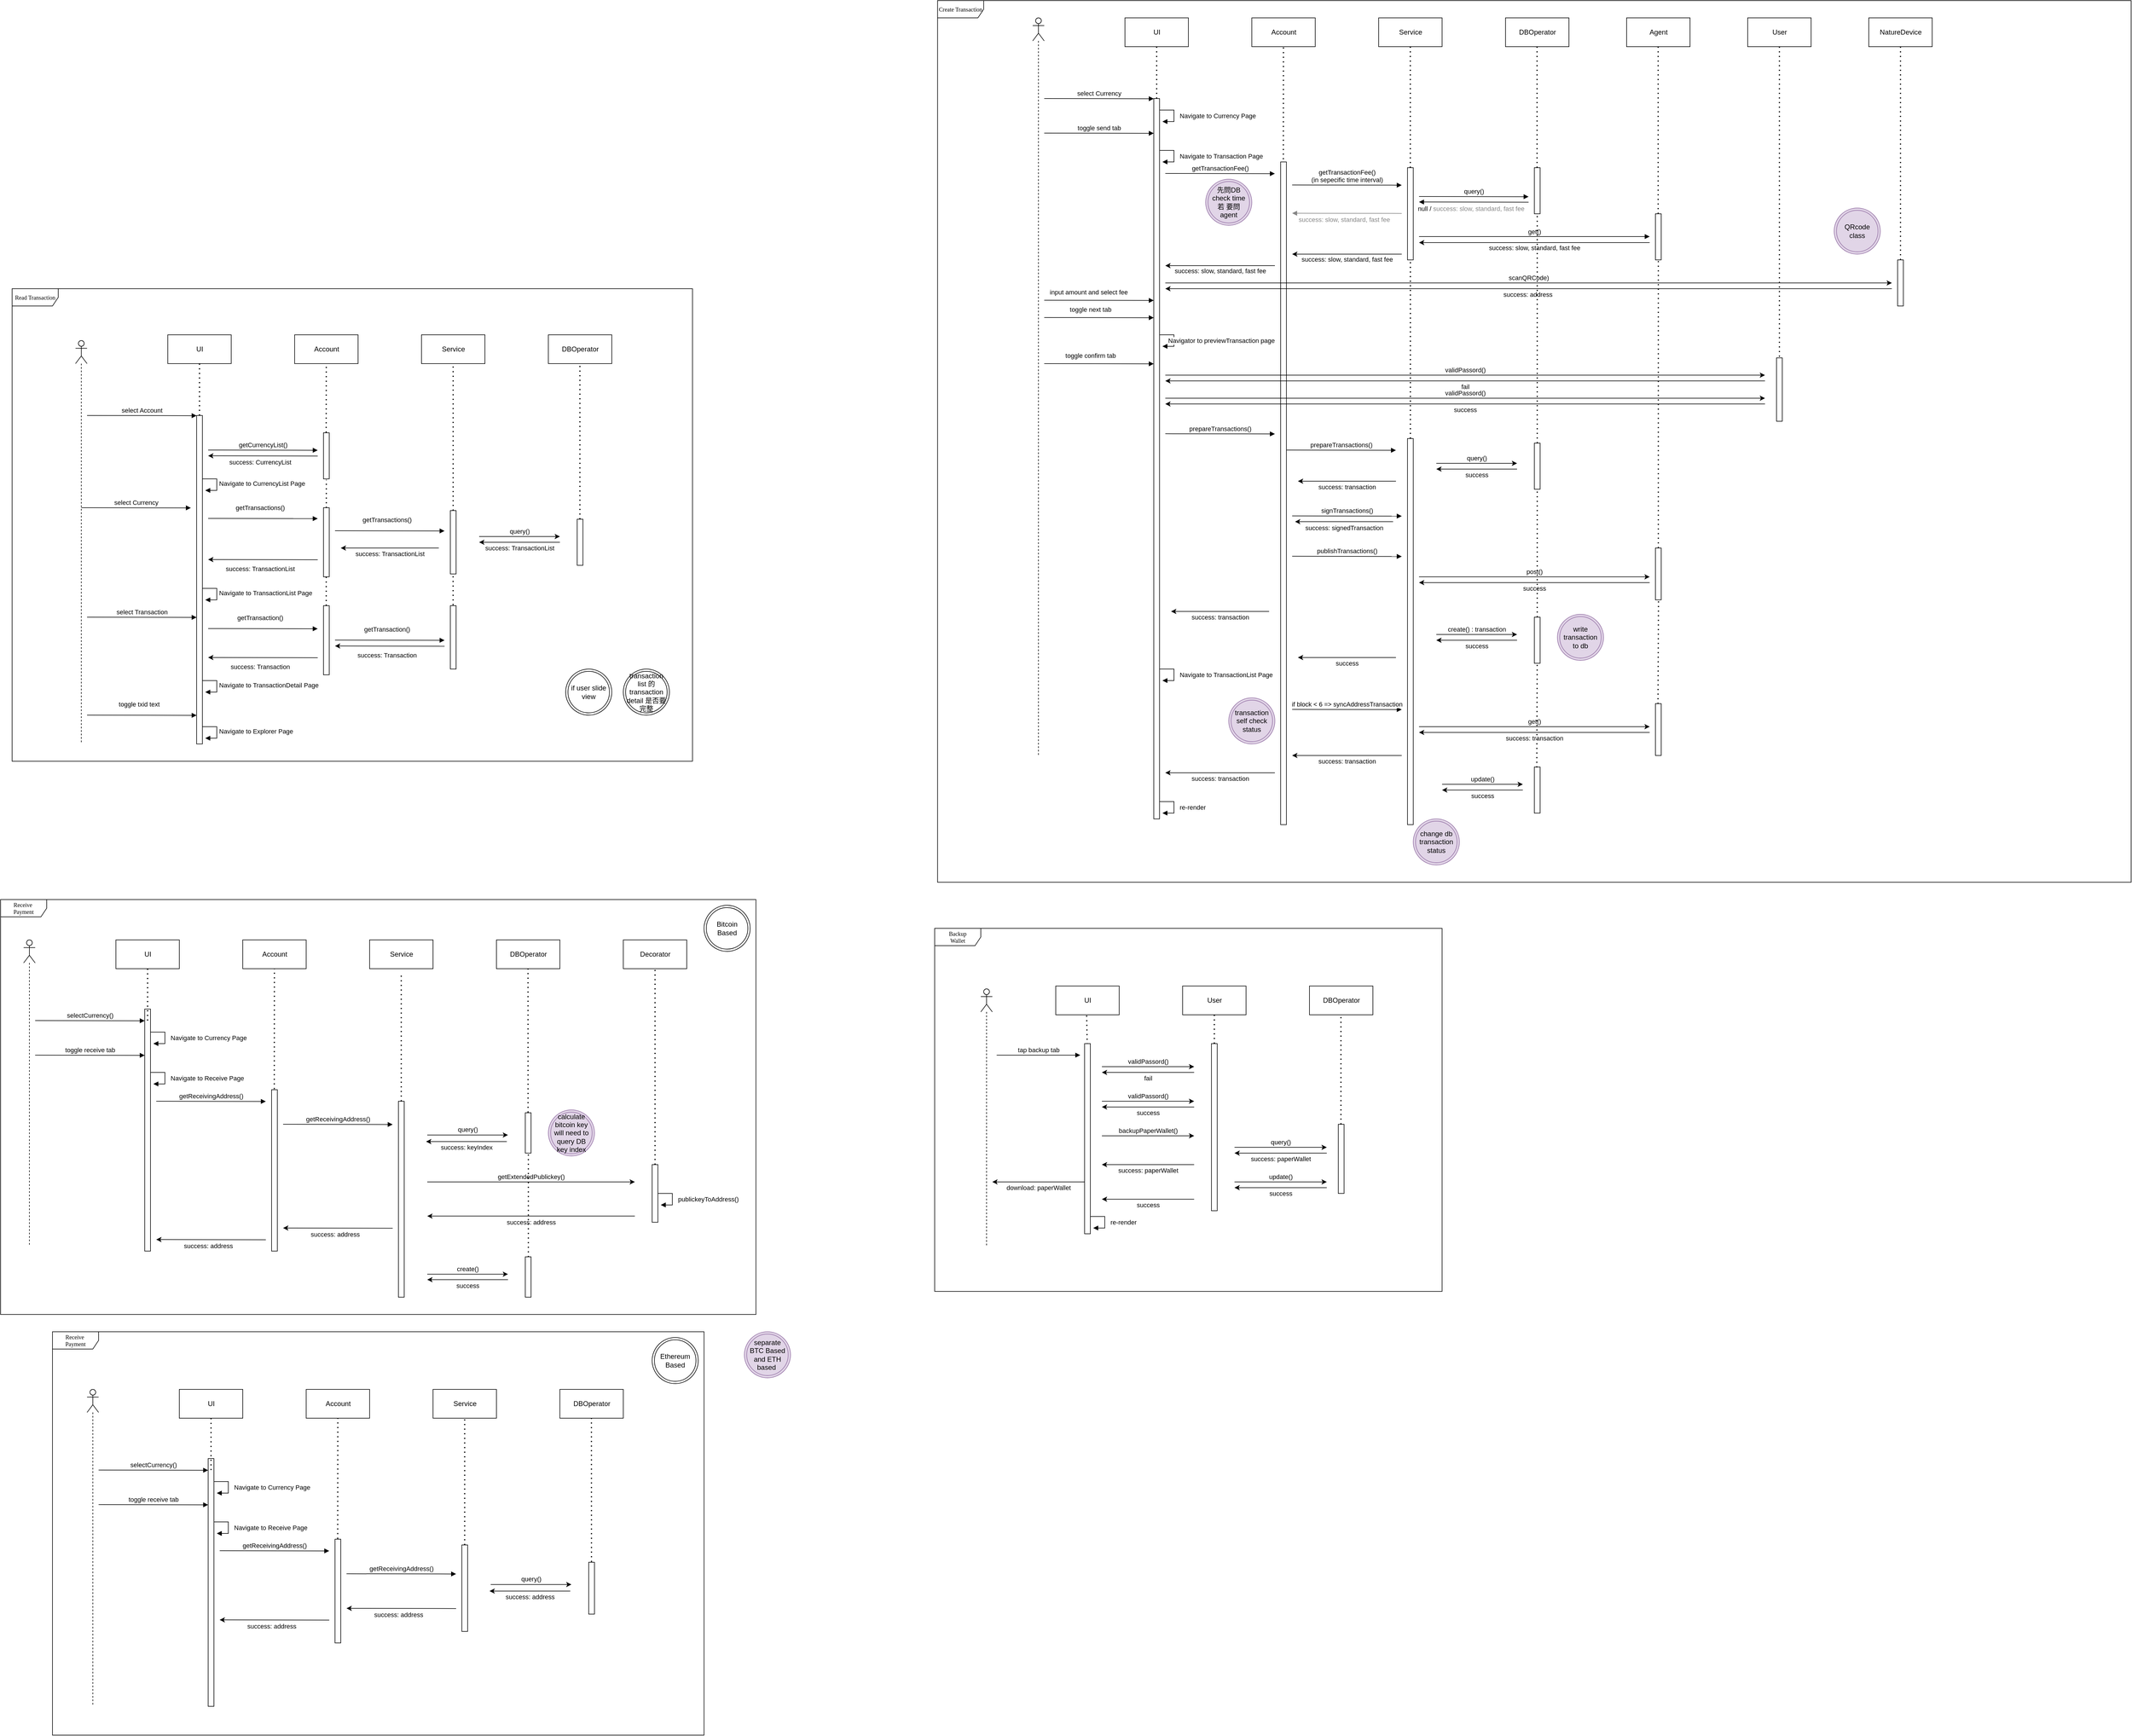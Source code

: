 <mxfile version="14.1.9" type="github">
  <diagram name="Page-1" id="13e1069c-82ec-6db2-03f1-153e76fe0fe0">
    <mxGraphModel dx="4753" dy="3603" grid="1" gridSize="10" guides="1" tooltips="1" connect="1" arrows="1" fold="1" page="1" pageScale="1" pageWidth="1100" pageHeight="850" background="#ffffff" math="0" shadow="0">
      <root>
        <mxCell id="0" />
        <mxCell id="1" parent="0" />
        <mxCell id="yyJwS7DBhN0DAcm4mNb7-482" value="Create Transaction" style="shape=umlFrame;whiteSpace=wrap;html=1;rounded=0;shadow=0;comic=0;labelBackgroundColor=none;strokeWidth=1;fontFamily=Verdana;fontSize=10;align=center;width=80;height=30;" vertex="1" parent="1">
          <mxGeometry x="1755" y="-390" width="2070" height="1530" as="geometry" />
        </mxCell>
        <mxCell id="yyJwS7DBhN0DAcm4mNb7-387" value="" style="group" vertex="1" connectable="0" parent="1">
          <mxGeometry x="150" y="60" width="1180" height="840" as="geometry" />
        </mxCell>
        <mxCell id="yyJwS7DBhN0DAcm4mNb7-1" value="Read Transaction" style="shape=umlFrame;whiteSpace=wrap;html=1;rounded=0;shadow=0;comic=0;labelBackgroundColor=none;strokeWidth=1;fontFamily=Verdana;fontSize=10;align=center;width=80;height=30;" vertex="1" parent="yyJwS7DBhN0DAcm4mNb7-387">
          <mxGeometry y="50" width="1180" height="820" as="geometry" />
        </mxCell>
        <mxCell id="yyJwS7DBhN0DAcm4mNb7-324" value="UI" style="html=1;" vertex="1" parent="yyJwS7DBhN0DAcm4mNb7-387">
          <mxGeometry x="270" y="130" width="110" height="50" as="geometry" />
        </mxCell>
        <mxCell id="yyJwS7DBhN0DAcm4mNb7-328" value="Account" style="html=1;" vertex="1" parent="yyJwS7DBhN0DAcm4mNb7-387">
          <mxGeometry x="490" y="130" width="110" height="50" as="geometry" />
        </mxCell>
        <mxCell id="yyJwS7DBhN0DAcm4mNb7-329" value="DBOperator" style="html=1;" vertex="1" parent="yyJwS7DBhN0DAcm4mNb7-387">
          <mxGeometry x="930" y="130" width="110" height="50" as="geometry" />
        </mxCell>
        <mxCell id="yyJwS7DBhN0DAcm4mNb7-331" value="" style="html=1;points=[];perimeter=orthogonalPerimeter;" vertex="1" parent="yyJwS7DBhN0DAcm4mNb7-387">
          <mxGeometry x="320" y="270" width="10" height="570" as="geometry" />
        </mxCell>
        <mxCell id="yyJwS7DBhN0DAcm4mNb7-336" value="" style="shape=umlLifeline;participant=umlActor;perimeter=lifelinePerimeter;whiteSpace=wrap;html=1;container=1;collapsible=0;recursiveResize=0;verticalAlign=top;spacingTop=36;outlineConnect=0;" vertex="1" parent="yyJwS7DBhN0DAcm4mNb7-387">
          <mxGeometry x="110" y="140" width="20" height="700" as="geometry" />
        </mxCell>
        <mxCell id="yyJwS7DBhN0DAcm4mNb7-338" value="select Account" style="html=1;verticalAlign=bottom;endArrow=block;" edge="1" parent="yyJwS7DBhN0DAcm4mNb7-387">
          <mxGeometry width="80" relative="1" as="geometry">
            <mxPoint x="130" y="270.0" as="sourcePoint" />
            <mxPoint x="320" y="270.34" as="targetPoint" />
          </mxGeometry>
        </mxCell>
        <mxCell id="yyJwS7DBhN0DAcm4mNb7-341" value="" style="html=1;points=[];perimeter=orthogonalPerimeter;" vertex="1" parent="yyJwS7DBhN0DAcm4mNb7-387">
          <mxGeometry x="540" y="300" width="10" height="80" as="geometry" />
        </mxCell>
        <mxCell id="yyJwS7DBhN0DAcm4mNb7-350" value="" style="html=1;points=[];perimeter=orthogonalPerimeter;" vertex="1" parent="yyJwS7DBhN0DAcm4mNb7-387">
          <mxGeometry x="980" y="450" width="10" height="80" as="geometry" />
        </mxCell>
        <mxCell id="yyJwS7DBhN0DAcm4mNb7-351" value="" style="endArrow=classic;html=1;" edge="1" parent="yyJwS7DBhN0DAcm4mNb7-387">
          <mxGeometry relative="1" as="geometry">
            <mxPoint x="810" y="480.0" as="sourcePoint" />
            <mxPoint x="950" y="480.0" as="targetPoint" />
          </mxGeometry>
        </mxCell>
        <mxCell id="yyJwS7DBhN0DAcm4mNb7-352" value="query()" style="edgeLabel;resizable=0;html=1;align=center;verticalAlign=middle;" connectable="0" vertex="1" parent="yyJwS7DBhN0DAcm4mNb7-351">
          <mxGeometry relative="1" as="geometry">
            <mxPoint y="-9.66" as="offset" />
          </mxGeometry>
        </mxCell>
        <mxCell id="yyJwS7DBhN0DAcm4mNb7-353" value="" style="endArrow=none;html=1;startArrow=classic;startFill=1;endFill=0;" edge="1" parent="yyJwS7DBhN0DAcm4mNb7-387">
          <mxGeometry relative="1" as="geometry">
            <mxPoint x="810" y="490" as="sourcePoint" />
            <mxPoint x="950" y="490" as="targetPoint" />
          </mxGeometry>
        </mxCell>
        <mxCell id="yyJwS7DBhN0DAcm4mNb7-354" value="success: TransactionList" style="edgeLabel;resizable=0;html=1;align=center;verticalAlign=middle;" connectable="0" vertex="1" parent="yyJwS7DBhN0DAcm4mNb7-353">
          <mxGeometry relative="1" as="geometry">
            <mxPoint y="10" as="offset" />
          </mxGeometry>
        </mxCell>
        <mxCell id="yyJwS7DBhN0DAcm4mNb7-361" value="" style="endArrow=none;dashed=1;html=1;dashPattern=1 3;strokeWidth=2;entryX=0.5;entryY=1;entryDx=0;entryDy=0;" edge="1" parent="yyJwS7DBhN0DAcm4mNb7-387" target="yyJwS7DBhN0DAcm4mNb7-324">
          <mxGeometry width="50" height="50" relative="1" as="geometry">
            <mxPoint x="325" y="270" as="sourcePoint" />
            <mxPoint x="640" y="220" as="targetPoint" />
          </mxGeometry>
        </mxCell>
        <mxCell id="yyJwS7DBhN0DAcm4mNb7-363" value="" style="endArrow=none;dashed=1;html=1;dashPattern=1 3;strokeWidth=2;entryX=0.5;entryY=1;entryDx=0;entryDy=0;exitX=0.467;exitY=-0.004;exitDx=0;exitDy=0;exitPerimeter=0;" edge="1" parent="yyJwS7DBhN0DAcm4mNb7-387" source="yyJwS7DBhN0DAcm4mNb7-341">
          <mxGeometry width="50" height="50" relative="1" as="geometry">
            <mxPoint x="544.88" y="270" as="sourcePoint" />
            <mxPoint x="544.88" y="180" as="targetPoint" />
          </mxGeometry>
        </mxCell>
        <mxCell id="yyJwS7DBhN0DAcm4mNb7-364" value="" style="endArrow=none;dashed=1;html=1;dashPattern=1 3;strokeWidth=2;entryX=0.5;entryY=1;entryDx=0;entryDy=0;" edge="1" parent="yyJwS7DBhN0DAcm4mNb7-387" source="yyJwS7DBhN0DAcm4mNb7-350">
          <mxGeometry width="50" height="50" relative="1" as="geometry">
            <mxPoint x="985" y="400" as="sourcePoint" />
            <mxPoint x="984.71" y="180" as="targetPoint" />
          </mxGeometry>
        </mxCell>
        <mxCell id="yyJwS7DBhN0DAcm4mNb7-366" value="" style="group" vertex="1" connectable="0" parent="yyJwS7DBhN0DAcm4mNb7-387">
          <mxGeometry x="710" y="130" width="110" height="220" as="geometry" />
        </mxCell>
        <mxCell id="yyJwS7DBhN0DAcm4mNb7-340" value="Service" style="html=1;" vertex="1" parent="yyJwS7DBhN0DAcm4mNb7-366">
          <mxGeometry width="110" height="50" as="geometry" />
        </mxCell>
        <mxCell id="yyJwS7DBhN0DAcm4mNb7-362" value="" style="endArrow=none;dashed=1;html=1;dashPattern=1 3;strokeWidth=2;entryX=0.5;entryY=1;entryDx=0;entryDy=0;" edge="1" parent="yyJwS7DBhN0DAcm4mNb7-366" source="yyJwS7DBhN0DAcm4mNb7-339">
          <mxGeometry width="50" height="50" relative="1" as="geometry">
            <mxPoint x="54.88" y="140" as="sourcePoint" />
            <mxPoint x="54.88" y="50" as="targetPoint" />
          </mxGeometry>
        </mxCell>
        <mxCell id="yyJwS7DBhN0DAcm4mNb7-369" value="getCurrencyList()" style="html=1;verticalAlign=bottom;endArrow=block;" edge="1" parent="yyJwS7DBhN0DAcm4mNb7-387">
          <mxGeometry width="80" relative="1" as="geometry">
            <mxPoint x="340" y="330.0" as="sourcePoint" />
            <mxPoint x="530" y="330.34" as="targetPoint" />
          </mxGeometry>
        </mxCell>
        <mxCell id="yyJwS7DBhN0DAcm4mNb7-370" value="success: CurrencyList" style="html=1;verticalAlign=bottom;endArrow=none;endFill=0;startArrow=classic;startFill=1;" edge="1" parent="yyJwS7DBhN0DAcm4mNb7-387">
          <mxGeometry x="-0.052" y="-20" width="80" relative="1" as="geometry">
            <mxPoint x="340" y="340.0" as="sourcePoint" />
            <mxPoint x="530" y="340.34" as="targetPoint" />
            <mxPoint as="offset" />
          </mxGeometry>
        </mxCell>
        <mxCell id="yyJwS7DBhN0DAcm4mNb7-372" value="getTransactions()" style="html=1;verticalAlign=bottom;endArrow=block;" edge="1" parent="yyJwS7DBhN0DAcm4mNb7-387">
          <mxGeometry x="-0.053" y="10" width="80" relative="1" as="geometry">
            <mxPoint x="560" y="470" as="sourcePoint" />
            <mxPoint x="750" y="470.34" as="targetPoint" />
            <mxPoint as="offset" />
          </mxGeometry>
        </mxCell>
        <mxCell id="yyJwS7DBhN0DAcm4mNb7-373" value="success: TransactionList" style="html=1;verticalAlign=bottom;endArrow=none;endFill=0;startArrow=classic;startFill=1;" edge="1" parent="yyJwS7DBhN0DAcm4mNb7-387">
          <mxGeometry x="-0.052" y="-25" width="80" relative="1" as="geometry">
            <mxPoint x="340" y="520" as="sourcePoint" />
            <mxPoint x="530" y="520.34" as="targetPoint" />
            <mxPoint as="offset" />
          </mxGeometry>
        </mxCell>
        <mxCell id="yyJwS7DBhN0DAcm4mNb7-374" value="" style="html=1;points=[];perimeter=orthogonalPerimeter;" vertex="1" parent="yyJwS7DBhN0DAcm4mNb7-387">
          <mxGeometry x="540" y="430" width="10" height="120" as="geometry" />
        </mxCell>
        <mxCell id="yyJwS7DBhN0DAcm4mNb7-339" value="" style="html=1;points=[];perimeter=orthogonalPerimeter;" vertex="1" parent="yyJwS7DBhN0DAcm4mNb7-387">
          <mxGeometry x="760" y="435" width="10" height="110" as="geometry" />
        </mxCell>
        <mxCell id="yyJwS7DBhN0DAcm4mNb7-376" value="getTransactions()" style="html=1;verticalAlign=bottom;endArrow=block;" edge="1" parent="yyJwS7DBhN0DAcm4mNb7-387">
          <mxGeometry x="-0.053" y="10" width="80" relative="1" as="geometry">
            <mxPoint x="340" y="448.57" as="sourcePoint" />
            <mxPoint x="530" y="448.91" as="targetPoint" />
            <mxPoint as="offset" />
          </mxGeometry>
        </mxCell>
        <mxCell id="yyJwS7DBhN0DAcm4mNb7-377" value="" style="endArrow=none;html=1;startArrow=classic;startFill=1;endFill=0;" edge="1" parent="yyJwS7DBhN0DAcm4mNb7-387">
          <mxGeometry relative="1" as="geometry">
            <mxPoint x="570" y="500" as="sourcePoint" />
            <mxPoint x="740" y="500" as="targetPoint" />
          </mxGeometry>
        </mxCell>
        <mxCell id="yyJwS7DBhN0DAcm4mNb7-378" value="success: TransactionList" style="edgeLabel;resizable=0;html=1;align=center;verticalAlign=middle;" connectable="0" vertex="1" parent="yyJwS7DBhN0DAcm4mNb7-377">
          <mxGeometry relative="1" as="geometry">
            <mxPoint y="10" as="offset" />
          </mxGeometry>
        </mxCell>
        <mxCell id="yyJwS7DBhN0DAcm4mNb7-381" value="&lt;span style=&quot;font-family: &amp;#34;helvetica&amp;#34; ; text-align: center&quot;&gt;Navigate to&amp;nbsp;&lt;/span&gt;&lt;span style=&quot;text-align: center&quot;&gt;TransactionList&lt;/span&gt;&lt;span style=&quot;font-family: &amp;#34;helvetica&amp;#34; ; text-align: center&quot;&gt;&amp;nbsp;Page&lt;/span&gt;" style="edgeStyle=orthogonalEdgeStyle;html=1;align=left;spacingLeft=2;endArrow=block;rounded=0;entryX=1;entryY=0;" edge="1" parent="yyJwS7DBhN0DAcm4mNb7-387">
          <mxGeometry relative="1" as="geometry">
            <mxPoint x="330" y="570" as="sourcePoint" />
            <Array as="points">
              <mxPoint x="355" y="570" />
            </Array>
            <mxPoint x="335" y="590" as="targetPoint" />
          </mxGeometry>
        </mxCell>
        <mxCell id="yyJwS7DBhN0DAcm4mNb7-384" value="&lt;span style=&quot;font-family: &amp;#34;helvetica&amp;#34; ; text-align: center&quot;&gt;Navigate to&amp;nbsp;&lt;/span&gt;&lt;span style=&quot;text-align: center&quot;&gt;CurrencyList&lt;/span&gt;&lt;span style=&quot;font-family: &amp;#34;helvetica&amp;#34; ; text-align: center&quot;&gt;&amp;nbsp;Page&lt;/span&gt;" style="edgeStyle=orthogonalEdgeStyle;html=1;align=left;spacingLeft=2;endArrow=block;rounded=0;entryX=1;entryY=0;" edge="1" parent="yyJwS7DBhN0DAcm4mNb7-387">
          <mxGeometry relative="1" as="geometry">
            <mxPoint x="330" y="380" as="sourcePoint" />
            <Array as="points">
              <mxPoint x="355" y="380" />
            </Array>
            <mxPoint x="335" y="400" as="targetPoint" />
          </mxGeometry>
        </mxCell>
        <mxCell id="yyJwS7DBhN0DAcm4mNb7-423" value="select Transaction" style="html=1;verticalAlign=bottom;endArrow=block;" edge="1" parent="yyJwS7DBhN0DAcm4mNb7-387">
          <mxGeometry width="80" relative="1" as="geometry">
            <mxPoint x="130" y="620" as="sourcePoint" />
            <mxPoint x="320" y="620.34" as="targetPoint" />
          </mxGeometry>
        </mxCell>
        <mxCell id="yyJwS7DBhN0DAcm4mNb7-424" value="&lt;span style=&quot;font-family: &amp;#34;helvetica&amp;#34; ; text-align: center&quot;&gt;Navigate to&amp;nbsp;&lt;/span&gt;&lt;span style=&quot;text-align: center&quot;&gt;TransactionDetail&lt;/span&gt;&lt;span style=&quot;font-family: &amp;#34;helvetica&amp;#34; ; text-align: center&quot;&gt;&amp;nbsp;Page&lt;/span&gt;" style="edgeStyle=orthogonalEdgeStyle;html=1;align=left;spacingLeft=2;endArrow=block;rounded=0;entryX=1;entryY=0;" edge="1" parent="yyJwS7DBhN0DAcm4mNb7-387">
          <mxGeometry relative="1" as="geometry">
            <mxPoint x="330" y="730" as="sourcePoint" />
            <Array as="points">
              <mxPoint x="355" y="730" />
            </Array>
            <mxPoint x="335" y="750" as="targetPoint" />
          </mxGeometry>
        </mxCell>
        <mxCell id="yyJwS7DBhN0DAcm4mNb7-426" value="toggle txid text" style="html=1;verticalAlign=bottom;endArrow=block;" edge="1" parent="yyJwS7DBhN0DAcm4mNb7-387">
          <mxGeometry x="-0.053" y="10" width="80" relative="1" as="geometry">
            <mxPoint x="130" y="790" as="sourcePoint" />
            <mxPoint x="320" y="790.34" as="targetPoint" />
            <mxPoint as="offset" />
          </mxGeometry>
        </mxCell>
        <mxCell id="yyJwS7DBhN0DAcm4mNb7-427" value="&lt;span style=&quot;font-family: &amp;#34;helvetica&amp;#34; ; text-align: center&quot;&gt;Navigate to&amp;nbsp;&lt;/span&gt;&lt;span style=&quot;text-align: center&quot;&gt;Explorer&lt;/span&gt;&lt;span style=&quot;font-family: &amp;#34;helvetica&amp;#34; ; text-align: center&quot;&gt;&amp;nbsp;Page&lt;/span&gt;" style="edgeStyle=orthogonalEdgeStyle;html=1;align=left;spacingLeft=2;endArrow=block;rounded=0;entryX=1;entryY=0;" edge="1" parent="yyJwS7DBhN0DAcm4mNb7-387">
          <mxGeometry relative="1" as="geometry">
            <mxPoint x="330" y="810" as="sourcePoint" />
            <Array as="points">
              <mxPoint x="355" y="810" />
            </Array>
            <mxPoint x="335" y="830" as="targetPoint" />
          </mxGeometry>
        </mxCell>
        <mxCell id="yyJwS7DBhN0DAcm4mNb7-673" value="select Currency" style="html=1;verticalAlign=bottom;endArrow=block;" edge="1" parent="yyJwS7DBhN0DAcm4mNb7-387">
          <mxGeometry width="80" relative="1" as="geometry">
            <mxPoint x="120" y="430" as="sourcePoint" />
            <mxPoint x="310" y="430.34" as="targetPoint" />
          </mxGeometry>
        </mxCell>
        <mxCell id="yyJwS7DBhN0DAcm4mNb7-674" value="if user slide view" style="ellipse;shape=doubleEllipse;whiteSpace=wrap;html=1;aspect=fixed;" vertex="1" parent="yyJwS7DBhN0DAcm4mNb7-387">
          <mxGeometry x="960" y="710" width="80" height="80" as="geometry" />
        </mxCell>
        <mxCell id="yyJwS7DBhN0DAcm4mNb7-675" value="transaction list 的 transaction detail 是否要完整" style="ellipse;shape=doubleEllipse;whiteSpace=wrap;html=1;aspect=fixed;" vertex="1" parent="yyJwS7DBhN0DAcm4mNb7-387">
          <mxGeometry x="1060" y="710" width="80" height="80" as="geometry" />
        </mxCell>
        <mxCell id="yyJwS7DBhN0DAcm4mNb7-892" value="" style="endArrow=none;dashed=1;html=1;dashPattern=1 3;strokeWidth=2;entryX=0.493;entryY=1.018;entryDx=0;entryDy=0;exitX=0.493;exitY=0.003;exitDx=0;exitDy=0;exitPerimeter=0;entryPerimeter=0;" edge="1" parent="yyJwS7DBhN0DAcm4mNb7-387" source="yyJwS7DBhN0DAcm4mNb7-374" target="yyJwS7DBhN0DAcm4mNb7-341">
          <mxGeometry width="50" height="50" relative="1" as="geometry">
            <mxPoint x="554.67" y="309.68" as="sourcePoint" />
            <mxPoint x="554.88" y="190.0" as="targetPoint" />
          </mxGeometry>
        </mxCell>
        <mxCell id="yyJwS7DBhN0DAcm4mNb7-893" value="" style="endArrow=none;dashed=1;html=1;dashPattern=1 3;strokeWidth=2;entryX=0.493;entryY=1.018;entryDx=0;entryDy=0;entryPerimeter=0;" edge="1" parent="yyJwS7DBhN0DAcm4mNb7-387" source="yyJwS7DBhN0DAcm4mNb7-895">
          <mxGeometry width="50" height="50" relative="1" as="geometry">
            <mxPoint x="544.76" y="598.92" as="sourcePoint" />
            <mxPoint x="544.76" y="550.0" as="targetPoint" />
          </mxGeometry>
        </mxCell>
        <mxCell id="yyJwS7DBhN0DAcm4mNb7-895" value="" style="html=1;points=[];perimeter=orthogonalPerimeter;" vertex="1" parent="yyJwS7DBhN0DAcm4mNb7-387">
          <mxGeometry x="540" y="600" width="10" height="120" as="geometry" />
        </mxCell>
        <mxCell id="yyJwS7DBhN0DAcm4mNb7-896" value="getTransaction()" style="html=1;verticalAlign=bottom;endArrow=block;" edge="1" parent="yyJwS7DBhN0DAcm4mNb7-387">
          <mxGeometry x="-0.053" y="10" width="80" relative="1" as="geometry">
            <mxPoint x="340" y="639.76" as="sourcePoint" />
            <mxPoint x="530" y="640.1" as="targetPoint" />
            <mxPoint as="offset" />
          </mxGeometry>
        </mxCell>
        <mxCell id="yyJwS7DBhN0DAcm4mNb7-897" value="success: Transaction" style="html=1;verticalAlign=bottom;endArrow=none;endFill=0;startArrow=classic;startFill=1;" edge="1" parent="yyJwS7DBhN0DAcm4mNb7-387">
          <mxGeometry x="-0.052" y="-25" width="80" relative="1" as="geometry">
            <mxPoint x="340" y="690" as="sourcePoint" />
            <mxPoint x="530" y="690.34" as="targetPoint" />
            <mxPoint as="offset" />
          </mxGeometry>
        </mxCell>
        <mxCell id="yyJwS7DBhN0DAcm4mNb7-900" value="getTransaction()" style="html=1;verticalAlign=bottom;endArrow=block;" edge="1" parent="yyJwS7DBhN0DAcm4mNb7-387">
          <mxGeometry x="-0.053" y="10" width="80" relative="1" as="geometry">
            <mxPoint x="560" y="659.76" as="sourcePoint" />
            <mxPoint x="750" y="660.1" as="targetPoint" />
            <mxPoint as="offset" />
          </mxGeometry>
        </mxCell>
        <mxCell id="yyJwS7DBhN0DAcm4mNb7-947" value="success: Transaction" style="html=1;verticalAlign=bottom;endArrow=none;endFill=0;startArrow=classic;startFill=1;" edge="1" parent="yyJwS7DBhN0DAcm4mNb7-387">
          <mxGeometry x="-0.052" y="-25" width="80" relative="1" as="geometry">
            <mxPoint x="560" y="670" as="sourcePoint" />
            <mxPoint x="750" y="670.34" as="targetPoint" />
            <mxPoint as="offset" />
          </mxGeometry>
        </mxCell>
        <mxCell id="yyJwS7DBhN0DAcm4mNb7-948" value="" style="html=1;points=[];perimeter=orthogonalPerimeter;" vertex="1" parent="yyJwS7DBhN0DAcm4mNb7-387">
          <mxGeometry x="760" y="600" width="10" height="110" as="geometry" />
        </mxCell>
        <mxCell id="yyJwS7DBhN0DAcm4mNb7-949" value="" style="endArrow=none;dashed=1;html=1;dashPattern=1 3;strokeWidth=2;exitX=0.481;exitY=-0.009;exitDx=0;exitDy=0;exitPerimeter=0;" edge="1" parent="yyJwS7DBhN0DAcm4mNb7-387" source="yyJwS7DBhN0DAcm4mNb7-948" target="yyJwS7DBhN0DAcm4mNb7-339">
          <mxGeometry width="50" height="50" relative="1" as="geometry">
            <mxPoint x="764.76" y="595" as="sourcePoint" />
            <mxPoint x="764.76" y="545.0" as="targetPoint" />
          </mxGeometry>
        </mxCell>
        <mxCell id="yyJwS7DBhN0DAcm4mNb7-679" value="transaction self check status" style="ellipse;shape=doubleEllipse;whiteSpace=wrap;html=1;aspect=fixed;fillColor=#e1d5e7;strokeColor=#9673a6;" vertex="1" parent="1">
          <mxGeometry x="2260" y="820" width="80" height="80" as="geometry" />
        </mxCell>
        <mxCell id="yyJwS7DBhN0DAcm4mNb7-390" value="UI" style="html=1;" vertex="1" parent="1">
          <mxGeometry x="2080" y="-360" width="110" height="50" as="geometry" />
        </mxCell>
        <mxCell id="yyJwS7DBhN0DAcm4mNb7-391" value="Account" style="html=1;" vertex="1" parent="1">
          <mxGeometry x="2300" y="-360" width="110" height="50" as="geometry" />
        </mxCell>
        <mxCell id="yyJwS7DBhN0DAcm4mNb7-392" value="DBOperator" style="html=1;" vertex="1" parent="1">
          <mxGeometry x="2740" y="-360" width="110" height="50" as="geometry" />
        </mxCell>
        <mxCell id="yyJwS7DBhN0DAcm4mNb7-393" value="" style="html=1;points=[];perimeter=orthogonalPerimeter;" vertex="1" parent="1">
          <mxGeometry x="2130" y="-220" width="10" height="1250" as="geometry" />
        </mxCell>
        <mxCell id="yyJwS7DBhN0DAcm4mNb7-394" value="" style="shape=umlLifeline;participant=umlActor;perimeter=lifelinePerimeter;whiteSpace=wrap;html=1;container=1;collapsible=0;recursiveResize=0;verticalAlign=top;spacingTop=36;outlineConnect=0;" vertex="1" parent="1">
          <mxGeometry x="1920" y="-360" width="20" height="1280" as="geometry" />
        </mxCell>
        <mxCell id="yyJwS7DBhN0DAcm4mNb7-395" value="select Currency" style="html=1;verticalAlign=bottom;endArrow=block;" edge="1" parent="1">
          <mxGeometry x="1810" y="-490" width="80" as="geometry">
            <mxPoint x="1940" y="-220.0" as="sourcePoint" />
            <mxPoint x="2130" y="-219.66" as="targetPoint" />
          </mxGeometry>
        </mxCell>
        <mxCell id="yyJwS7DBhN0DAcm4mNb7-402" value="" style="endArrow=none;dashed=1;html=1;dashPattern=1 3;strokeWidth=2;entryX=0.5;entryY=1;entryDx=0;entryDy=0;" edge="1" parent="1" target="yyJwS7DBhN0DAcm4mNb7-390">
          <mxGeometry x="1810" y="-490" width="50" height="50" as="geometry">
            <mxPoint x="2135" y="-220" as="sourcePoint" />
            <mxPoint x="2450" y="-270" as="targetPoint" />
          </mxGeometry>
        </mxCell>
        <mxCell id="yyJwS7DBhN0DAcm4mNb7-403" value="" style="endArrow=none;dashed=1;html=1;dashPattern=1 3;strokeWidth=2;entryX=0.5;entryY=1;entryDx=0;entryDy=0;exitX=0.467;exitY=-0.004;exitDx=0;exitDy=0;exitPerimeter=0;" edge="1" parent="1" source="yyJwS7DBhN0DAcm4mNb7-396">
          <mxGeometry x="1810" y="-490" width="50" height="50" as="geometry">
            <mxPoint x="2354.88" y="-220" as="sourcePoint" />
            <mxPoint x="2354.88" y="-310" as="targetPoint" />
          </mxGeometry>
        </mxCell>
        <mxCell id="yyJwS7DBhN0DAcm4mNb7-404" value="" style="endArrow=none;dashed=1;html=1;dashPattern=1 3;strokeWidth=2;entryX=0.5;entryY=1;entryDx=0;entryDy=0;" edge="1" parent="1" source="yyJwS7DBhN0DAcm4mNb7-739">
          <mxGeometry x="1810" y="-490" width="50" height="50" as="geometry">
            <mxPoint x="2795" y="-90" as="sourcePoint" />
            <mxPoint x="2794.71" y="-310" as="targetPoint" />
          </mxGeometry>
        </mxCell>
        <mxCell id="yyJwS7DBhN0DAcm4mNb7-405" value="" style="group" vertex="1" connectable="0" parent="1">
          <mxGeometry x="2520" y="-360" width="110" height="420" as="geometry" />
        </mxCell>
        <mxCell id="yyJwS7DBhN0DAcm4mNb7-406" value="Service" style="html=1;" vertex="1" parent="yyJwS7DBhN0DAcm4mNb7-405">
          <mxGeometry width="110" height="50" as="geometry" />
        </mxCell>
        <mxCell id="yyJwS7DBhN0DAcm4mNb7-407" value="" style="endArrow=none;dashed=1;html=1;dashPattern=1 3;strokeWidth=2;entryX=0.5;entryY=1;entryDx=0;entryDy=0;" edge="1" parent="yyJwS7DBhN0DAcm4mNb7-405" source="yyJwS7DBhN0DAcm4mNb7-741">
          <mxGeometry width="50" height="50" relative="1" as="geometry">
            <mxPoint x="54.88" y="140" as="sourcePoint" />
            <mxPoint x="54.88" y="50" as="targetPoint" />
          </mxGeometry>
        </mxCell>
        <mxCell id="yyJwS7DBhN0DAcm4mNb7-741" value="" style="html=1;points=[];perimeter=orthogonalPerimeter;" vertex="1" parent="yyJwS7DBhN0DAcm4mNb7-405">
          <mxGeometry x="50" y="260" width="10" height="160" as="geometry" />
        </mxCell>
        <mxCell id="yyJwS7DBhN0DAcm4mNb7-408" value="getTransactionFee()" style="html=1;verticalAlign=bottom;endArrow=block;" edge="1" parent="1">
          <mxGeometry x="1810" y="-420" width="80" as="geometry">
            <mxPoint x="2150" y="-90.0" as="sourcePoint" />
            <mxPoint x="2340" y="-89.66" as="targetPoint" />
          </mxGeometry>
        </mxCell>
        <mxCell id="yyJwS7DBhN0DAcm4mNb7-419" value="&lt;span style=&quot;font-family: &amp;#34;helvetica&amp;#34; ; text-align: center&quot;&gt;Navigate to Currency Page&lt;/span&gt;" style="edgeStyle=orthogonalEdgeStyle;html=1;align=left;spacingLeft=2;endArrow=block;rounded=0;entryX=1;entryY=0;" edge="1" parent="1">
          <mxGeometry x="70" y="-560" as="geometry">
            <mxPoint x="2140" y="-200" as="sourcePoint" />
            <Array as="points">
              <mxPoint x="2165" y="-200" />
            </Array>
            <mxPoint x="2145" y="-180" as="targetPoint" />
            <mxPoint x="28" as="offset" />
          </mxGeometry>
        </mxCell>
        <mxCell id="yyJwS7DBhN0DAcm4mNb7-420" value="toggle send tab" style="html=1;verticalAlign=bottom;endArrow=block;" edge="1" parent="1">
          <mxGeometry x="1810" y="-430" width="80" as="geometry">
            <mxPoint x="1940" y="-160" as="sourcePoint" />
            <mxPoint x="2130" y="-159.66" as="targetPoint" />
          </mxGeometry>
        </mxCell>
        <mxCell id="yyJwS7DBhN0DAcm4mNb7-422" value="&lt;span style=&quot;font-family: &amp;#34;helvetica&amp;#34; ; text-align: center&quot;&gt;Navigate to Transaction Page&lt;/span&gt;" style="edgeStyle=orthogonalEdgeStyle;html=1;align=left;spacingLeft=2;endArrow=block;rounded=0;entryX=1;entryY=0;" edge="1" parent="1">
          <mxGeometry x="70" y="-490" as="geometry">
            <mxPoint x="2140" y="-130" as="sourcePoint" />
            <Array as="points">
              <mxPoint x="2165" y="-129.99" />
              <mxPoint x="2165" y="-109.99" />
            </Array>
            <mxPoint x="2145" y="-110" as="targetPoint" />
            <mxPoint x="28" as="offset" />
          </mxGeometry>
        </mxCell>
        <mxCell id="yyJwS7DBhN0DAcm4mNb7-430" value="" style="endArrow=none;html=1;startArrow=classic;startFill=1;endFill=0;" edge="1" parent="1">
          <mxGeometry x="1590" y="-430" as="geometry">
            <mxPoint x="2150" y="70" as="sourcePoint" />
            <mxPoint x="2340" y="70" as="targetPoint" />
          </mxGeometry>
        </mxCell>
        <mxCell id="yyJwS7DBhN0DAcm4mNb7-431" value="success: slow, standard, fast fee" style="edgeLabel;resizable=0;html=1;align=center;verticalAlign=middle;" connectable="0" vertex="1" parent="yyJwS7DBhN0DAcm4mNb7-430">
          <mxGeometry relative="1" as="geometry">
            <mxPoint y="9" as="offset" />
          </mxGeometry>
        </mxCell>
        <mxCell id="yyJwS7DBhN0DAcm4mNb7-446" value="Agent" style="html=1;" vertex="1" parent="1">
          <mxGeometry x="2950" y="-360" width="110" height="50" as="geometry" />
        </mxCell>
        <mxCell id="yyJwS7DBhN0DAcm4mNb7-448" value="" style="endArrow=none;dashed=1;html=1;dashPattern=1 3;strokeWidth=2;entryX=0.5;entryY=1;entryDx=0;entryDy=0;" edge="1" parent="1" source="yyJwS7DBhN0DAcm4mNb7-743">
          <mxGeometry x="2020" y="-490" width="50" height="50" as="geometry">
            <mxPoint x="3005" y="-90" as="sourcePoint" />
            <mxPoint x="3004.71" y="-310" as="targetPoint" />
          </mxGeometry>
        </mxCell>
        <mxCell id="yyJwS7DBhN0DAcm4mNb7-464" value="User" style="html=1;" vertex="1" parent="1">
          <mxGeometry x="3160" y="-360" width="110" height="50" as="geometry" />
        </mxCell>
        <mxCell id="yyJwS7DBhN0DAcm4mNb7-465" value="" style="endArrow=none;dashed=1;html=1;dashPattern=1 3;strokeWidth=2;entryX=0.5;entryY=1;entryDx=0;entryDy=0;exitX=0.5;exitY=1;exitDx=0;exitDy=0;" edge="1" parent="1" source="yyJwS7DBhN0DAcm4mNb7-464" target="yyJwS7DBhN0DAcm4mNb7-466">
          <mxGeometry x="2229.46" y="-490" width="50" height="50" as="geometry">
            <mxPoint x="3215" y="-290" as="sourcePoint" />
            <mxPoint x="3214.17" y="-310" as="targetPoint" />
          </mxGeometry>
        </mxCell>
        <mxCell id="yyJwS7DBhN0DAcm4mNb7-396" value="" style="html=1;points=[];perimeter=orthogonalPerimeter;" vertex="1" parent="1">
          <mxGeometry x="2350" y="-110" width="10" height="1150" as="geometry" />
        </mxCell>
        <mxCell id="yyJwS7DBhN0DAcm4mNb7-677" value="先問DB check time 若 要問 agent" style="ellipse;shape=doubleEllipse;whiteSpace=wrap;html=1;aspect=fixed;fillColor=#e1d5e7;strokeColor=#9673a6;" vertex="1" parent="1">
          <mxGeometry x="2220" y="-80" width="80" height="80" as="geometry" />
        </mxCell>
        <mxCell id="yyJwS7DBhN0DAcm4mNb7-678" value="QRcode class" style="ellipse;shape=doubleEllipse;whiteSpace=wrap;html=1;aspect=fixed;fillColor=#e1d5e7;strokeColor=#9673a6;" vertex="1" parent="1">
          <mxGeometry x="3310" y="-30" width="80" height="80" as="geometry" />
        </mxCell>
        <mxCell id="yyJwS7DBhN0DAcm4mNb7-428" value="input amount and select fee&amp;nbsp;&amp;nbsp;" style="html=1;verticalAlign=bottom;endArrow=block;" edge="1" parent="1">
          <mxGeometry x="70" y="-394.8" width="80" as="geometry">
            <mxPoint x="1940.0" y="130.0" as="sourcePoint" />
            <mxPoint x="2130.0" y="130.34" as="targetPoint" />
            <mxPoint x="-15" y="-5" as="offset" />
          </mxGeometry>
        </mxCell>
        <mxCell id="yyJwS7DBhN0DAcm4mNb7-466" value="" style="html=1;points=[];perimeter=orthogonalPerimeter;" vertex="1" parent="1">
          <mxGeometry x="3210" y="230" width="10" height="110" as="geometry" />
        </mxCell>
        <mxCell id="yyJwS7DBhN0DAcm4mNb7-479" value="toggle next tab" style="html=1;verticalAlign=bottom;endArrow=block;" edge="1" parent="1">
          <mxGeometry x="70" y="-364.8" width="80" as="geometry">
            <mxPoint x="1940" y="160" as="sourcePoint" />
            <mxPoint x="2130" y="160.34" as="targetPoint" />
            <mxPoint x="-15" y="-5" as="offset" />
          </mxGeometry>
        </mxCell>
        <mxCell id="yyJwS7DBhN0DAcm4mNb7-484" value="&lt;span style=&quot;font-family: &amp;#34;helvetica&amp;#34; ; text-align: center&quot;&gt;Navigator to previewTransaction page&lt;/span&gt;" style="edgeStyle=orthogonalEdgeStyle;html=1;align=left;spacingLeft=2;endArrow=block;rounded=0;entryX=1;entryY=0;" edge="1" parent="1">
          <mxGeometry x="70" y="-410" as="geometry">
            <mxPoint x="2140" y="190" as="sourcePoint" />
            <Array as="points">
              <mxPoint x="2165" y="190.01" />
              <mxPoint x="2165" y="210.01" />
            </Array>
            <mxPoint x="2145" y="210" as="targetPoint" />
            <mxPoint x="8" as="offset" />
          </mxGeometry>
        </mxCell>
        <mxCell id="yyJwS7DBhN0DAcm4mNb7-485" value="toggle confirm tab" style="html=1;verticalAlign=bottom;endArrow=block;" edge="1" parent="1">
          <mxGeometry x="70" y="-284.8" width="80" as="geometry">
            <mxPoint x="1940" y="240" as="sourcePoint" />
            <mxPoint x="2130" y="240.34" as="targetPoint" />
            <mxPoint x="-15" y="-5" as="offset" />
          </mxGeometry>
        </mxCell>
        <mxCell id="yyJwS7DBhN0DAcm4mNb7-486" value="&lt;span style=&quot;font-family: &amp;#34;helvetica&amp;#34; ; text-align: center&quot;&gt;Navigate to TransactionList Page&lt;/span&gt;" style="edgeStyle=orthogonalEdgeStyle;html=1;align=left;spacingLeft=2;endArrow=block;rounded=0;entryX=1;entryY=0;" edge="1" parent="1">
          <mxGeometry x="70" y="410" as="geometry">
            <mxPoint x="2140" y="770" as="sourcePoint" />
            <Array as="points">
              <mxPoint x="2165" y="770.01" />
              <mxPoint x="2165" y="790.01" />
            </Array>
            <mxPoint x="2145" y="790" as="targetPoint" />
            <mxPoint x="28" as="offset" />
          </mxGeometry>
        </mxCell>
        <mxCell id="yyJwS7DBhN0DAcm4mNb7-680" value="write transaction to db" style="ellipse;shape=doubleEllipse;whiteSpace=wrap;html=1;aspect=fixed;fillColor=#e1d5e7;strokeColor=#9673a6;" vertex="1" parent="1">
          <mxGeometry x="2830" y="675" width="80" height="80" as="geometry" />
        </mxCell>
        <mxCell id="yyJwS7DBhN0DAcm4mNb7-681" value="change db transaction status" style="ellipse;shape=doubleEllipse;whiteSpace=wrap;html=1;aspect=fixed;fillColor=#e1d5e7;strokeColor=#9673a6;" vertex="1" parent="1">
          <mxGeometry x="2580" y="1030" width="80" height="80" as="geometry" />
        </mxCell>
        <mxCell id="yyJwS7DBhN0DAcm4mNb7-685" value="getTransactionFee()&lt;br&gt;(in sepecific time interval)" style="html=1;verticalAlign=bottom;endArrow=block;" edge="1" parent="1">
          <mxGeometry x="2030" y="-400" width="80" as="geometry">
            <mxPoint x="2370" y="-70" as="sourcePoint" />
            <mxPoint x="2560" y="-69.66" as="targetPoint" />
          </mxGeometry>
        </mxCell>
        <mxCell id="yyJwS7DBhN0DAcm4mNb7-686" value="query()" style="html=1;verticalAlign=bottom;endArrow=block;" edge="1" parent="1">
          <mxGeometry x="2250" y="-380" width="80" as="geometry">
            <mxPoint x="2590" y="-50" as="sourcePoint" />
            <mxPoint x="2780" y="-49.66" as="targetPoint" />
          </mxGeometry>
        </mxCell>
        <mxCell id="yyJwS7DBhN0DAcm4mNb7-687" value="null / &lt;font color=&quot;#858585&quot;&gt;success: slow, standard, fast fee&lt;/font&gt;" style="html=1;verticalAlign=bottom;endArrow=none;endFill=0;startArrow=block;startFill=1;" edge="1" parent="1">
          <mxGeometry y="-0.5" width="80" as="geometry">
            <mxPoint x="2590" y="-40.5" as="sourcePoint" />
            <mxPoint x="2780" y="-40.16" as="targetPoint" />
            <mxPoint x="-5" y="20" as="offset" />
          </mxGeometry>
        </mxCell>
        <mxCell id="yyJwS7DBhN0DAcm4mNb7-689" value="get()" style="html=1;verticalAlign=bottom;endArrow=block;" edge="1" parent="1">
          <mxGeometry x="2250" y="-310.5" width="80" as="geometry">
            <mxPoint x="2590" y="19.5" as="sourcePoint" />
            <mxPoint x="2990" y="19.5" as="targetPoint" />
          </mxGeometry>
        </mxCell>
        <mxCell id="yyJwS7DBhN0DAcm4mNb7-690" value="" style="endArrow=none;html=1;startArrow=classic;startFill=1;endFill=0;" edge="1" parent="1">
          <mxGeometry x="1805" y="-450" as="geometry">
            <mxPoint x="2370" y="50" as="sourcePoint" />
            <mxPoint x="2560" y="50" as="targetPoint" />
          </mxGeometry>
        </mxCell>
        <mxCell id="yyJwS7DBhN0DAcm4mNb7-691" value="success: slow, standard, fast fee" style="edgeLabel;resizable=0;html=1;align=center;verticalAlign=middle;" connectable="0" vertex="1" parent="yyJwS7DBhN0DAcm4mNb7-690">
          <mxGeometry relative="1" as="geometry">
            <mxPoint y="9" as="offset" />
          </mxGeometry>
        </mxCell>
        <mxCell id="yyJwS7DBhN0DAcm4mNb7-693" value="" style="endArrow=none;html=1;startArrow=classic;startFill=1;endFill=0;" edge="1" parent="1">
          <mxGeometry x="2240" y="-470" as="geometry">
            <mxPoint x="2590" y="30" as="sourcePoint" />
            <mxPoint x="2990" y="30" as="targetPoint" />
          </mxGeometry>
        </mxCell>
        <mxCell id="yyJwS7DBhN0DAcm4mNb7-694" value="success: slow, standard, fast fee" style="edgeLabel;resizable=0;html=1;align=center;verticalAlign=middle;" connectable="0" vertex="1" parent="yyJwS7DBhN0DAcm4mNb7-693">
          <mxGeometry relative="1" as="geometry">
            <mxPoint y="9" as="offset" />
          </mxGeometry>
        </mxCell>
        <mxCell id="yyJwS7DBhN0DAcm4mNb7-695" value="NatureDevice" style="html=1;" vertex="1" parent="1">
          <mxGeometry x="3370" y="-360" width="110" height="50" as="geometry" />
        </mxCell>
        <mxCell id="yyJwS7DBhN0DAcm4mNb7-696" value="" style="endArrow=none;dashed=1;html=1;dashPattern=1 3;strokeWidth=2;entryX=0.5;entryY=1;entryDx=0;entryDy=0;exitX=0.5;exitY=1;exitDx=0;exitDy=0;" edge="1" parent="1" source="yyJwS7DBhN0DAcm4mNb7-695" target="yyJwS7DBhN0DAcm4mNb7-697">
          <mxGeometry x="2439.46" y="-490" width="50" height="50" as="geometry">
            <mxPoint x="3425" y="-290" as="sourcePoint" />
            <mxPoint x="3424.17" y="-310" as="targetPoint" />
          </mxGeometry>
        </mxCell>
        <mxCell id="yyJwS7DBhN0DAcm4mNb7-697" value="" style="html=1;points=[];perimeter=orthogonalPerimeter;" vertex="1" parent="1">
          <mxGeometry x="3420" y="60" width="10" height="80" as="geometry" />
        </mxCell>
        <mxCell id="yyJwS7DBhN0DAcm4mNb7-397" value="" style="html=1;points=[];perimeter=orthogonalPerimeter;" vertex="1" parent="1">
          <mxGeometry x="2790" y="680" width="10" height="80" as="geometry" />
        </mxCell>
        <mxCell id="yyJwS7DBhN0DAcm4mNb7-413" value="" style="html=1;points=[];perimeter=orthogonalPerimeter;" vertex="1" parent="1">
          <mxGeometry x="2570" y="370" width="10" height="670" as="geometry" />
        </mxCell>
        <mxCell id="yyJwS7DBhN0DAcm4mNb7-414" value="prepareTransactions()" style="html=1;verticalAlign=bottom;endArrow=block;" edge="1" parent="1">
          <mxGeometry x="1810" y="-86.9" width="80" as="geometry">
            <mxPoint x="2150" y="361.67" as="sourcePoint" />
            <mxPoint x="2340" y="362.01" as="targetPoint" />
            <mxPoint as="offset" />
          </mxGeometry>
        </mxCell>
        <mxCell id="yyJwS7DBhN0DAcm4mNb7-444" value="" style="endArrow=none;html=1;startArrow=classic;startFill=1;endFill=0;" edge="1" parent="1">
          <mxGeometry x="1590" y="170" as="geometry">
            <mxPoint x="2160" y="670.0" as="sourcePoint" />
            <mxPoint x="2330" y="670.0" as="targetPoint" />
          </mxGeometry>
        </mxCell>
        <mxCell id="yyJwS7DBhN0DAcm4mNb7-445" value="success: transaction" style="edgeLabel;resizable=0;html=1;align=center;verticalAlign=middle;" connectable="0" vertex="1" parent="yyJwS7DBhN0DAcm4mNb7-444">
          <mxGeometry relative="1" as="geometry">
            <mxPoint y="10" as="offset" />
          </mxGeometry>
        </mxCell>
        <mxCell id="yyJwS7DBhN0DAcm4mNb7-447" value="" style="html=1;points=[];perimeter=orthogonalPerimeter;" vertex="1" parent="1">
          <mxGeometry x="3000" y="560" width="10" height="90" as="geometry" />
        </mxCell>
        <mxCell id="yyJwS7DBhN0DAcm4mNb7-433" value="prepareTransactions()" style="html=1;verticalAlign=bottom;endArrow=block;" edge="1" parent="1">
          <mxGeometry x="2020" y="-58.57" width="80" as="geometry">
            <mxPoint x="2360" y="390.0" as="sourcePoint" />
            <mxPoint x="2550" y="390.34" as="targetPoint" />
            <mxPoint as="offset" />
          </mxGeometry>
        </mxCell>
        <mxCell id="yyJwS7DBhN0DAcm4mNb7-461" value="" style="group" vertex="1" connectable="0" parent="1">
          <mxGeometry x="2620" y="413" width="140" height="10" as="geometry" />
        </mxCell>
        <mxCell id="yyJwS7DBhN0DAcm4mNb7-398" value="" style="endArrow=classic;html=1;" edge="1" parent="yyJwS7DBhN0DAcm4mNb7-461">
          <mxGeometry x="-810" y="-480.0" as="geometry">
            <mxPoint as="sourcePoint" />
            <mxPoint x="140" as="targetPoint" />
          </mxGeometry>
        </mxCell>
        <mxCell id="yyJwS7DBhN0DAcm4mNb7-399" value="query()" style="edgeLabel;resizable=0;html=1;align=center;verticalAlign=middle;" connectable="0" vertex="1" parent="yyJwS7DBhN0DAcm4mNb7-398">
          <mxGeometry relative="1" as="geometry">
            <mxPoint y="-9.66" as="offset" />
          </mxGeometry>
        </mxCell>
        <mxCell id="yyJwS7DBhN0DAcm4mNb7-400" value="" style="endArrow=none;html=1;startArrow=classic;startFill=1;endFill=0;" edge="1" parent="yyJwS7DBhN0DAcm4mNb7-461">
          <mxGeometry x="-810" y="-480.0" as="geometry">
            <mxPoint y="10" as="sourcePoint" />
            <mxPoint x="140" y="10" as="targetPoint" />
          </mxGeometry>
        </mxCell>
        <mxCell id="yyJwS7DBhN0DAcm4mNb7-401" value="success" style="edgeLabel;resizable=0;html=1;align=center;verticalAlign=middle;" connectable="0" vertex="1" parent="yyJwS7DBhN0DAcm4mNb7-400">
          <mxGeometry relative="1" as="geometry">
            <mxPoint y="10" as="offset" />
          </mxGeometry>
        </mxCell>
        <mxCell id="yyJwS7DBhN0DAcm4mNb7-462" value="" style="group" vertex="1" connectable="0" parent="1">
          <mxGeometry x="2590" y="610" width="400" height="10" as="geometry" />
        </mxCell>
        <mxCell id="yyJwS7DBhN0DAcm4mNb7-453" value="" style="endArrow=classic;html=1;" edge="1" parent="yyJwS7DBhN0DAcm4mNb7-462">
          <mxGeometry x="-700" y="-480" as="geometry">
            <mxPoint as="sourcePoint" />
            <mxPoint x="400" as="targetPoint" />
          </mxGeometry>
        </mxCell>
        <mxCell id="yyJwS7DBhN0DAcm4mNb7-454" value="post()" style="edgeLabel;resizable=0;html=1;align=center;verticalAlign=middle;" connectable="0" vertex="1" parent="yyJwS7DBhN0DAcm4mNb7-453">
          <mxGeometry relative="1" as="geometry">
            <mxPoint y="-9.66" as="offset" />
          </mxGeometry>
        </mxCell>
        <mxCell id="yyJwS7DBhN0DAcm4mNb7-455" value="" style="endArrow=none;html=1;startArrow=classic;startFill=1;endFill=0;" edge="1" parent="yyJwS7DBhN0DAcm4mNb7-462">
          <mxGeometry x="-700" y="-470" as="geometry">
            <mxPoint y="10" as="sourcePoint" />
            <mxPoint x="400" y="10" as="targetPoint" />
          </mxGeometry>
        </mxCell>
        <mxCell id="yyJwS7DBhN0DAcm4mNb7-456" value="success" style="edgeLabel;resizable=0;html=1;align=center;verticalAlign=middle;" connectable="0" vertex="1" parent="yyJwS7DBhN0DAcm4mNb7-455">
          <mxGeometry relative="1" as="geometry">
            <mxPoint y="10" as="offset" />
          </mxGeometry>
        </mxCell>
        <mxCell id="yyJwS7DBhN0DAcm4mNb7-468" value="" style="group" vertex="1" connectable="0" parent="1">
          <mxGeometry x="2150" y="260" width="1040" height="10" as="geometry" />
        </mxCell>
        <mxCell id="yyJwS7DBhN0DAcm4mNb7-469" value="" style="endArrow=classic;html=1;" edge="1" parent="yyJwS7DBhN0DAcm4mNb7-468">
          <mxGeometry x="-1820.0" y="-480" as="geometry">
            <mxPoint as="sourcePoint" />
            <mxPoint x="1040" as="targetPoint" />
          </mxGeometry>
        </mxCell>
        <mxCell id="yyJwS7DBhN0DAcm4mNb7-470" value="validPassord()" style="edgeLabel;resizable=0;html=1;align=center;verticalAlign=middle;" connectable="0" vertex="1" parent="yyJwS7DBhN0DAcm4mNb7-469">
          <mxGeometry relative="1" as="geometry">
            <mxPoint y="-9.66" as="offset" />
          </mxGeometry>
        </mxCell>
        <mxCell id="yyJwS7DBhN0DAcm4mNb7-471" value="" style="endArrow=none;html=1;startArrow=classic;startFill=1;endFill=0;" edge="1" parent="yyJwS7DBhN0DAcm4mNb7-468">
          <mxGeometry x="-1820.0" y="-470" as="geometry">
            <mxPoint y="10" as="sourcePoint" />
            <mxPoint x="1040" y="10" as="targetPoint" />
          </mxGeometry>
        </mxCell>
        <mxCell id="yyJwS7DBhN0DAcm4mNb7-472" value="fail" style="edgeLabel;resizable=0;html=1;align=center;verticalAlign=middle;" connectable="0" vertex="1" parent="yyJwS7DBhN0DAcm4mNb7-471">
          <mxGeometry relative="1" as="geometry">
            <mxPoint y="10" as="offset" />
          </mxGeometry>
        </mxCell>
        <mxCell id="yyJwS7DBhN0DAcm4mNb7-473" value="" style="group" vertex="1" connectable="0" parent="1">
          <mxGeometry x="2150" y="300" width="1040" height="10" as="geometry" />
        </mxCell>
        <mxCell id="yyJwS7DBhN0DAcm4mNb7-474" value="" style="endArrow=classic;html=1;" edge="1" parent="yyJwS7DBhN0DAcm4mNb7-473">
          <mxGeometry x="-1820" y="-480" as="geometry">
            <mxPoint as="sourcePoint" />
            <mxPoint x="1040" as="targetPoint" />
          </mxGeometry>
        </mxCell>
        <mxCell id="yyJwS7DBhN0DAcm4mNb7-475" value="validPassord()" style="edgeLabel;resizable=0;html=1;align=center;verticalAlign=middle;" connectable="0" vertex="1" parent="yyJwS7DBhN0DAcm4mNb7-474">
          <mxGeometry relative="1" as="geometry">
            <mxPoint y="-9.66" as="offset" />
          </mxGeometry>
        </mxCell>
        <mxCell id="yyJwS7DBhN0DAcm4mNb7-476" value="" style="endArrow=none;html=1;startArrow=classic;startFill=1;endFill=0;" edge="1" parent="yyJwS7DBhN0DAcm4mNb7-473">
          <mxGeometry x="-1820" y="-470" as="geometry">
            <mxPoint y="10" as="sourcePoint" />
            <mxPoint x="1040" y="10" as="targetPoint" />
          </mxGeometry>
        </mxCell>
        <mxCell id="yyJwS7DBhN0DAcm4mNb7-477" value="success" style="edgeLabel;resizable=0;html=1;align=center;verticalAlign=middle;" connectable="0" vertex="1" parent="yyJwS7DBhN0DAcm4mNb7-476">
          <mxGeometry relative="1" as="geometry">
            <mxPoint y="10" as="offset" />
          </mxGeometry>
        </mxCell>
        <mxCell id="yyJwS7DBhN0DAcm4mNb7-415" value="" style="endArrow=none;html=1;startArrow=classic;startFill=1;endFill=0;" edge="1" parent="1">
          <mxGeometry x="1810" y="-56" as="geometry">
            <mxPoint x="2380" y="444.0" as="sourcePoint" />
            <mxPoint x="2550" y="444.0" as="targetPoint" />
          </mxGeometry>
        </mxCell>
        <mxCell id="yyJwS7DBhN0DAcm4mNb7-416" value="success: transaction" style="edgeLabel;resizable=0;html=1;align=center;verticalAlign=middle;" connectable="0" vertex="1" parent="yyJwS7DBhN0DAcm4mNb7-415">
          <mxGeometry relative="1" as="geometry">
            <mxPoint y="10" as="offset" />
          </mxGeometry>
        </mxCell>
        <mxCell id="yyJwS7DBhN0DAcm4mNb7-438" value="signTransactions()" style="html=1;verticalAlign=bottom;endArrow=block;" edge="1" parent="1">
          <mxGeometry x="2030" y="55.72" width="80" as="geometry">
            <mxPoint x="2370" y="504.29" as="sourcePoint" />
            <mxPoint x="2560" y="504.63" as="targetPoint" />
            <mxPoint as="offset" />
          </mxGeometry>
        </mxCell>
        <mxCell id="yyJwS7DBhN0DAcm4mNb7-439" value="" style="endArrow=none;html=1;startArrow=classic;startFill=1;endFill=0;" edge="1" parent="1">
          <mxGeometry x="1805" y="14.29" as="geometry">
            <mxPoint x="2375" y="514.29" as="sourcePoint" />
            <mxPoint x="2545" y="514.29" as="targetPoint" />
          </mxGeometry>
        </mxCell>
        <mxCell id="yyJwS7DBhN0DAcm4mNb7-440" value="success: signedTransaction" style="edgeLabel;resizable=0;html=1;align=center;verticalAlign=middle;" connectable="0" vertex="1" parent="yyJwS7DBhN0DAcm4mNb7-439">
          <mxGeometry relative="1" as="geometry">
            <mxPoint y="10" as="offset" />
          </mxGeometry>
        </mxCell>
        <mxCell id="yyJwS7DBhN0DAcm4mNb7-443" value="publishTransactions()" style="html=1;verticalAlign=bottom;endArrow=block;" edge="1" parent="1">
          <mxGeometry x="2030" y="125.72" width="80" as="geometry">
            <mxPoint x="2370" y="574.29" as="sourcePoint" />
            <mxPoint x="2560" y="574.63" as="targetPoint" />
            <mxPoint as="offset" />
          </mxGeometry>
        </mxCell>
        <mxCell id="yyJwS7DBhN0DAcm4mNb7-457" value="" style="endArrow=none;html=1;startArrow=classic;startFill=1;endFill=0;" edge="1" parent="1">
          <mxGeometry x="1810" y="250.0" as="geometry">
            <mxPoint x="2380" y="750" as="sourcePoint" />
            <mxPoint x="2550" y="750" as="targetPoint" />
          </mxGeometry>
        </mxCell>
        <mxCell id="yyJwS7DBhN0DAcm4mNb7-458" value="success" style="edgeLabel;resizable=0;html=1;align=center;verticalAlign=middle;" connectable="0" vertex="1" parent="yyJwS7DBhN0DAcm4mNb7-457">
          <mxGeometry relative="1" as="geometry">
            <mxPoint y="10" as="offset" />
          </mxGeometry>
        </mxCell>
        <mxCell id="yyJwS7DBhN0DAcm4mNb7-734" value="" style="group" vertex="1" connectable="0" parent="1">
          <mxGeometry x="2150" y="100" width="1260" height="10" as="geometry" />
        </mxCell>
        <mxCell id="yyJwS7DBhN0DAcm4mNb7-735" value="" style="endArrow=classic;html=1;" edge="1" parent="yyJwS7DBhN0DAcm4mNb7-734">
          <mxGeometry x="-2205.0" y="-480" as="geometry">
            <mxPoint as="sourcePoint" />
            <mxPoint x="1260" as="targetPoint" />
          </mxGeometry>
        </mxCell>
        <mxCell id="yyJwS7DBhN0DAcm4mNb7-736" value="scanQRCode)" style="edgeLabel;resizable=0;html=1;align=center;verticalAlign=middle;" connectable="0" vertex="1" parent="yyJwS7DBhN0DAcm4mNb7-735">
          <mxGeometry relative="1" as="geometry">
            <mxPoint y="-9.66" as="offset" />
          </mxGeometry>
        </mxCell>
        <mxCell id="yyJwS7DBhN0DAcm4mNb7-737" value="" style="endArrow=none;html=1;startArrow=classic;startFill=1;endFill=0;" edge="1" parent="yyJwS7DBhN0DAcm4mNb7-734">
          <mxGeometry x="-2205.0" y="-470" as="geometry">
            <mxPoint y="10" as="sourcePoint" />
            <mxPoint x="1260" y="10" as="targetPoint" />
          </mxGeometry>
        </mxCell>
        <mxCell id="yyJwS7DBhN0DAcm4mNb7-738" value="success: address&amp;nbsp;" style="edgeLabel;resizable=0;html=1;align=center;verticalAlign=middle;" connectable="0" vertex="1" parent="yyJwS7DBhN0DAcm4mNb7-737">
          <mxGeometry relative="1" as="geometry">
            <mxPoint y="10" as="offset" />
          </mxGeometry>
        </mxCell>
        <mxCell id="yyJwS7DBhN0DAcm4mNb7-739" value="" style="html=1;points=[];perimeter=orthogonalPerimeter;" vertex="1" parent="1">
          <mxGeometry x="2790" y="-100" width="10" height="80" as="geometry" />
        </mxCell>
        <mxCell id="yyJwS7DBhN0DAcm4mNb7-740" value="" style="endArrow=none;dashed=1;html=1;dashPattern=1 3;strokeWidth=2;entryX=0.5;entryY=1;entryDx=0;entryDy=0;" edge="1" parent="1" source="yyJwS7DBhN0DAcm4mNb7-745" target="yyJwS7DBhN0DAcm4mNb7-739">
          <mxGeometry x="1810" y="-490" width="50" height="50" as="geometry">
            <mxPoint x="2794.71" y="390" as="sourcePoint" />
            <mxPoint x="2794.71" y="-310" as="targetPoint" />
          </mxGeometry>
        </mxCell>
        <mxCell id="yyJwS7DBhN0DAcm4mNb7-742" value="" style="endArrow=none;dashed=1;html=1;dashPattern=1 3;strokeWidth=2;entryX=0.5;entryY=1;entryDx=0;entryDy=0;" edge="1" parent="1" source="yyJwS7DBhN0DAcm4mNb7-413" target="yyJwS7DBhN0DAcm4mNb7-741">
          <mxGeometry width="50" height="50" relative="1" as="geometry">
            <mxPoint x="5094.88" y="-20" as="sourcePoint" />
            <mxPoint x="5094.88" y="-670" as="targetPoint" />
          </mxGeometry>
        </mxCell>
        <mxCell id="yyJwS7DBhN0DAcm4mNb7-743" value="" style="html=1;points=[];perimeter=orthogonalPerimeter;" vertex="1" parent="1">
          <mxGeometry x="3000" y="-20" width="10" height="80" as="geometry" />
        </mxCell>
        <mxCell id="yyJwS7DBhN0DAcm4mNb7-744" value="" style="endArrow=none;dashed=1;html=1;dashPattern=1 3;strokeWidth=2;entryX=0.5;entryY=1;entryDx=0;entryDy=0;" edge="1" parent="1" source="yyJwS7DBhN0DAcm4mNb7-447" target="yyJwS7DBhN0DAcm4mNb7-743">
          <mxGeometry x="2020" y="-490" width="50" height="50" as="geometry">
            <mxPoint x="3004.71" y="560" as="sourcePoint" />
            <mxPoint x="3004.71" y="-310" as="targetPoint" />
          </mxGeometry>
        </mxCell>
        <mxCell id="yyJwS7DBhN0DAcm4mNb7-745" value="" style="html=1;points=[];perimeter=orthogonalPerimeter;" vertex="1" parent="1">
          <mxGeometry x="2790" y="378" width="10" height="80" as="geometry" />
        </mxCell>
        <mxCell id="yyJwS7DBhN0DAcm4mNb7-746" value="" style="endArrow=none;dashed=1;html=1;dashPattern=1 3;strokeWidth=2;entryX=0.5;entryY=1;entryDx=0;entryDy=0;" edge="1" parent="1" source="yyJwS7DBhN0DAcm4mNb7-397" target="yyJwS7DBhN0DAcm4mNb7-745">
          <mxGeometry x="1810" y="-490" width="50" height="50" as="geometry">
            <mxPoint x="2795" y="650" as="sourcePoint" />
            <mxPoint x="2795" y="-20" as="targetPoint" />
          </mxGeometry>
        </mxCell>
        <mxCell id="yyJwS7DBhN0DAcm4mNb7-748" value="&lt;font color=&quot;#858585&quot;&gt;success: slow, standard, fast fee&lt;/font&gt;" style="html=1;verticalAlign=bottom;endArrow=none;endFill=0;startArrow=block;startFill=1;strokeColor=#858585;" edge="1" parent="1">
          <mxGeometry x="-220" y="19" width="80" as="geometry">
            <mxPoint x="2370" y="-21" as="sourcePoint" />
            <mxPoint x="2560" y="-20.66" as="targetPoint" />
            <mxPoint x="-5" y="20" as="offset" />
          </mxGeometry>
        </mxCell>
        <mxCell id="yyJwS7DBhN0DAcm4mNb7-749" value="" style="group" vertex="1" connectable="0" parent="1">
          <mxGeometry x="2620" y="710" width="140" height="10" as="geometry" />
        </mxCell>
        <mxCell id="yyJwS7DBhN0DAcm4mNb7-750" value="" style="endArrow=classic;html=1;" edge="1" parent="yyJwS7DBhN0DAcm4mNb7-749">
          <mxGeometry x="-810" y="-480.0" as="geometry">
            <mxPoint as="sourcePoint" />
            <mxPoint x="140" as="targetPoint" />
          </mxGeometry>
        </mxCell>
        <mxCell id="yyJwS7DBhN0DAcm4mNb7-751" value="create() : transaction" style="edgeLabel;resizable=0;html=1;align=center;verticalAlign=middle;" connectable="0" vertex="1" parent="yyJwS7DBhN0DAcm4mNb7-750">
          <mxGeometry relative="1" as="geometry">
            <mxPoint y="-9.66" as="offset" />
          </mxGeometry>
        </mxCell>
        <mxCell id="yyJwS7DBhN0DAcm4mNb7-752" value="" style="endArrow=none;html=1;startArrow=classic;startFill=1;endFill=0;" edge="1" parent="yyJwS7DBhN0DAcm4mNb7-749">
          <mxGeometry x="-810" y="-480.0" as="geometry">
            <mxPoint y="10" as="sourcePoint" />
            <mxPoint x="140" y="10" as="targetPoint" />
          </mxGeometry>
        </mxCell>
        <mxCell id="yyJwS7DBhN0DAcm4mNb7-753" value="success" style="edgeLabel;resizable=0;html=1;align=center;verticalAlign=middle;" connectable="0" vertex="1" parent="yyJwS7DBhN0DAcm4mNb7-752">
          <mxGeometry relative="1" as="geometry">
            <mxPoint y="10" as="offset" />
          </mxGeometry>
        </mxCell>
        <mxCell id="yyJwS7DBhN0DAcm4mNb7-839" value="" style="group" vertex="1" connectable="0" parent="1">
          <mxGeometry x="130" y="1170" width="1310" height="720" as="geometry" />
        </mxCell>
        <mxCell id="yyJwS7DBhN0DAcm4mNb7-594" value="Receive&amp;nbsp;&lt;br&gt;Payment" style="shape=umlFrame;whiteSpace=wrap;html=1;rounded=0;shadow=0;comic=0;labelBackgroundColor=none;strokeWidth=1;fontFamily=Verdana;fontSize=10;align=center;width=80;height=30;" vertex="1" parent="yyJwS7DBhN0DAcm4mNb7-839">
          <mxGeometry width="1310" height="720" as="geometry" />
        </mxCell>
        <mxCell id="yyJwS7DBhN0DAcm4mNb7-682" value="calculate bitcoin key will need to query DB key index" style="ellipse;shape=doubleEllipse;whiteSpace=wrap;html=1;aspect=fixed;fillColor=#e1d5e7;strokeColor=#9673a6;" vertex="1" parent="yyJwS7DBhN0DAcm4mNb7-839">
          <mxGeometry x="950" y="365" width="80" height="80" as="geometry" />
        </mxCell>
        <mxCell id="yyJwS7DBhN0DAcm4mNb7-595" value="UI" style="html=1;" vertex="1" parent="yyJwS7DBhN0DAcm4mNb7-839">
          <mxGeometry x="200" y="70" width="110" height="50" as="geometry" />
        </mxCell>
        <mxCell id="yyJwS7DBhN0DAcm4mNb7-596" value="Account" style="html=1;" vertex="1" parent="yyJwS7DBhN0DAcm4mNb7-839">
          <mxGeometry x="420" y="70" width="110" height="50" as="geometry" />
        </mxCell>
        <mxCell id="yyJwS7DBhN0DAcm4mNb7-597" value="DBOperator" style="html=1;" vertex="1" parent="yyJwS7DBhN0DAcm4mNb7-839">
          <mxGeometry x="860" y="70" width="110" height="50" as="geometry" />
        </mxCell>
        <mxCell id="yyJwS7DBhN0DAcm4mNb7-598" value="" style="html=1;points=[];perimeter=orthogonalPerimeter;" vertex="1" parent="yyJwS7DBhN0DAcm4mNb7-839">
          <mxGeometry x="250" y="190" width="10" height="420" as="geometry" />
        </mxCell>
        <mxCell id="yyJwS7DBhN0DAcm4mNb7-599" value="" style="shape=umlLifeline;participant=umlActor;perimeter=lifelinePerimeter;whiteSpace=wrap;html=1;container=1;collapsible=0;recursiveResize=0;verticalAlign=top;spacingTop=36;outlineConnect=0;" vertex="1" parent="yyJwS7DBhN0DAcm4mNb7-839">
          <mxGeometry x="40" y="70" width="20" height="530" as="geometry" />
        </mxCell>
        <mxCell id="yyJwS7DBhN0DAcm4mNb7-600" value="selectCurrency()" style="html=1;verticalAlign=bottom;endArrow=block;" edge="1" parent="yyJwS7DBhN0DAcm4mNb7-839">
          <mxGeometry x="-70" y="-60" width="80" as="geometry">
            <mxPoint x="60" y="210" as="sourcePoint" />
            <mxPoint x="250" y="210.34" as="targetPoint" />
          </mxGeometry>
        </mxCell>
        <mxCell id="yyJwS7DBhN0DAcm4mNb7-601" value="" style="endArrow=none;dashed=1;html=1;dashPattern=1 3;strokeWidth=2;entryX=0.5;entryY=1;entryDx=0;entryDy=0;" edge="1" parent="yyJwS7DBhN0DAcm4mNb7-839" target="yyJwS7DBhN0DAcm4mNb7-595">
          <mxGeometry x="-70" y="-60" width="50" height="50" as="geometry">
            <mxPoint x="255" y="210" as="sourcePoint" />
            <mxPoint x="570" y="160" as="targetPoint" />
          </mxGeometry>
        </mxCell>
        <mxCell id="yyJwS7DBhN0DAcm4mNb7-602" value="" style="endArrow=none;dashed=1;html=1;dashPattern=1 3;strokeWidth=2;entryX=0.5;entryY=1;entryDx=0;entryDy=0;exitX=0.467;exitY=-0.004;exitDx=0;exitDy=0;exitPerimeter=0;" edge="1" parent="yyJwS7DBhN0DAcm4mNb7-839" source="yyJwS7DBhN0DAcm4mNb7-620">
          <mxGeometry x="-70" y="-60" width="50" height="50" as="geometry">
            <mxPoint x="474.88" y="210" as="sourcePoint" />
            <mxPoint x="474.88" y="120" as="targetPoint" />
          </mxGeometry>
        </mxCell>
        <mxCell id="yyJwS7DBhN0DAcm4mNb7-603" value="" style="endArrow=none;dashed=1;html=1;dashPattern=1 3;strokeWidth=2;entryX=0.5;entryY=1;entryDx=0;entryDy=0;exitX=0.48;exitY=-0.007;exitDx=0;exitDy=0;exitPerimeter=0;" edge="1" parent="yyJwS7DBhN0DAcm4mNb7-839" source="yyJwS7DBhN0DAcm4mNb7-619">
          <mxGeometry x="-70" y="-60" width="50" height="50" as="geometry">
            <mxPoint x="914.71" y="670" as="sourcePoint" />
            <mxPoint x="914.71" y="120" as="targetPoint" />
          </mxGeometry>
        </mxCell>
        <mxCell id="yyJwS7DBhN0DAcm4mNb7-607" value="getReceivingAddress()" style="html=1;verticalAlign=bottom;endArrow=block;" edge="1" parent="yyJwS7DBhN0DAcm4mNb7-839">
          <mxGeometry x="-70" y="20" width="80" as="geometry">
            <mxPoint x="270" y="350" as="sourcePoint" />
            <mxPoint x="460" y="350.34" as="targetPoint" />
          </mxGeometry>
        </mxCell>
        <mxCell id="yyJwS7DBhN0DAcm4mNb7-608" value="&lt;span style=&quot;font-family: &amp;#34;helvetica&amp;#34; ; text-align: center&quot;&gt;Navigate to Currency Page&lt;/span&gt;" style="edgeStyle=orthogonalEdgeStyle;html=1;align=left;spacingLeft=2;endArrow=block;rounded=0;entryX=1;entryY=0;" edge="1" parent="yyJwS7DBhN0DAcm4mNb7-839">
          <mxGeometry x="-1810" y="-130" as="geometry">
            <mxPoint x="260" y="230" as="sourcePoint" />
            <Array as="points">
              <mxPoint x="285" y="230" />
            </Array>
            <mxPoint x="265" y="250" as="targetPoint" />
            <mxPoint x="28" as="offset" />
          </mxGeometry>
        </mxCell>
        <mxCell id="yyJwS7DBhN0DAcm4mNb7-609" value="toggle receive tab" style="html=1;verticalAlign=bottom;endArrow=block;" edge="1" parent="yyJwS7DBhN0DAcm4mNb7-839">
          <mxGeometry x="-70" width="80" as="geometry">
            <mxPoint x="60" y="270" as="sourcePoint" />
            <mxPoint x="250" y="270.34" as="targetPoint" />
          </mxGeometry>
        </mxCell>
        <mxCell id="yyJwS7DBhN0DAcm4mNb7-610" value="&lt;span style=&quot;font-family: &amp;#34;helvetica&amp;#34; ; text-align: center&quot;&gt;Navigate to Receive Page&lt;/span&gt;" style="edgeStyle=orthogonalEdgeStyle;html=1;align=left;spacingLeft=2;endArrow=block;rounded=0;entryX=1;entryY=0;" edge="1" parent="yyJwS7DBhN0DAcm4mNb7-839">
          <mxGeometry x="-1810" y="-60" as="geometry">
            <mxPoint x="260" y="300" as="sourcePoint" />
            <Array as="points">
              <mxPoint x="285" y="300.01" />
              <mxPoint x="285" y="320.01" />
            </Array>
            <mxPoint x="265" y="320" as="targetPoint" />
            <mxPoint x="28" as="offset" />
          </mxGeometry>
        </mxCell>
        <mxCell id="yyJwS7DBhN0DAcm4mNb7-619" value="" style="html=1;points=[];perimeter=orthogonalPerimeter;" vertex="1" parent="yyJwS7DBhN0DAcm4mNb7-839">
          <mxGeometry x="910" y="370" width="10" height="70" as="geometry" />
        </mxCell>
        <mxCell id="yyJwS7DBhN0DAcm4mNb7-620" value="" style="html=1;points=[];perimeter=orthogonalPerimeter;" vertex="1" parent="yyJwS7DBhN0DAcm4mNb7-839">
          <mxGeometry x="470" y="330" width="10" height="280" as="geometry" />
        </mxCell>
        <mxCell id="yyJwS7DBhN0DAcm4mNb7-666" value="getReceivingAddress()" style="html=1;verticalAlign=bottom;endArrow=block;" edge="1" parent="yyJwS7DBhN0DAcm4mNb7-839">
          <mxGeometry x="150" y="60" width="80" as="geometry">
            <mxPoint x="490" y="390" as="sourcePoint" />
            <mxPoint x="680" y="390.34" as="targetPoint" />
          </mxGeometry>
        </mxCell>
        <mxCell id="yyJwS7DBhN0DAcm4mNb7-667" value="" style="endArrow=classic;html=1;" edge="1" parent="yyJwS7DBhN0DAcm4mNb7-839">
          <mxGeometry x="-30" y="-30" as="geometry">
            <mxPoint x="740" y="408.57" as="sourcePoint" />
            <mxPoint x="880" y="408.57" as="targetPoint" />
          </mxGeometry>
        </mxCell>
        <mxCell id="yyJwS7DBhN0DAcm4mNb7-668" value="query()" style="edgeLabel;resizable=0;html=1;align=center;verticalAlign=middle;" connectable="0" vertex="1" parent="yyJwS7DBhN0DAcm4mNb7-667">
          <mxGeometry relative="1" as="geometry">
            <mxPoint y="-9.66" as="offset" />
          </mxGeometry>
        </mxCell>
        <mxCell id="yyJwS7DBhN0DAcm4mNb7-669" value="" style="endArrow=none;html=1;startArrow=classic;startFill=1;endFill=0;" edge="1" parent="yyJwS7DBhN0DAcm4mNb7-839">
          <mxGeometry x="-30" y="-30" as="geometry">
            <mxPoint x="738" y="420" as="sourcePoint" />
            <mxPoint x="878" y="420" as="targetPoint" />
          </mxGeometry>
        </mxCell>
        <mxCell id="yyJwS7DBhN0DAcm4mNb7-670" value="success: keyIndex" style="edgeLabel;resizable=0;html=1;align=center;verticalAlign=middle;" connectable="0" vertex="1" parent="yyJwS7DBhN0DAcm4mNb7-669">
          <mxGeometry relative="1" as="geometry">
            <mxPoint y="10" as="offset" />
          </mxGeometry>
        </mxCell>
        <mxCell id="yyJwS7DBhN0DAcm4mNb7-671" value="success: address" style="html=1;verticalAlign=bottom;endArrow=none;startArrow=classic;startFill=1;endFill=0;" edge="1" parent="yyJwS7DBhN0DAcm4mNb7-839">
          <mxGeometry x="-140" y="-1050" width="80" as="geometry">
            <mxPoint x="490" y="570" as="sourcePoint" />
            <mxPoint x="680" y="570.34" as="targetPoint" />
            <mxPoint x="-5" y="20" as="offset" />
          </mxGeometry>
        </mxCell>
        <mxCell id="yyJwS7DBhN0DAcm4mNb7-672" value="success: address" style="html=1;verticalAlign=bottom;endArrow=none;startArrow=classic;startFill=1;endFill=0;" edge="1" parent="yyJwS7DBhN0DAcm4mNb7-839">
          <mxGeometry x="-360" y="-1030" width="80" as="geometry">
            <mxPoint x="270" y="590" as="sourcePoint" />
            <mxPoint x="460" y="590.34" as="targetPoint" />
            <mxPoint x="-5" y="20" as="offset" />
          </mxGeometry>
        </mxCell>
        <mxCell id="yyJwS7DBhN0DAcm4mNb7-683" value="Bitcoin Based" style="ellipse;shape=doubleEllipse;whiteSpace=wrap;html=1;aspect=fixed;" vertex="1" parent="yyJwS7DBhN0DAcm4mNb7-839">
          <mxGeometry x="1220" y="10" width="80" height="80" as="geometry" />
        </mxCell>
        <mxCell id="yyJwS7DBhN0DAcm4mNb7-605" value="Service" style="html=1;" vertex="1" parent="yyJwS7DBhN0DAcm4mNb7-839">
          <mxGeometry x="640" y="70" width="110" height="50" as="geometry" />
        </mxCell>
        <mxCell id="yyJwS7DBhN0DAcm4mNb7-606" value="" style="endArrow=none;dashed=1;html=1;dashPattern=1 3;strokeWidth=2;entryX=0.5;entryY=1;entryDx=0;entryDy=0;" edge="1" parent="yyJwS7DBhN0DAcm4mNb7-839" source="yyJwS7DBhN0DAcm4mNb7-663">
          <mxGeometry x="740" y="1220" width="50" height="50" as="geometry">
            <mxPoint x="694.88" y="630" as="sourcePoint" />
            <mxPoint x="694.88" y="130" as="targetPoint" />
          </mxGeometry>
        </mxCell>
        <mxCell id="yyJwS7DBhN0DAcm4mNb7-663" value="" style="html=1;points=[];perimeter=orthogonalPerimeter;" vertex="1" parent="yyJwS7DBhN0DAcm4mNb7-839">
          <mxGeometry x="690" y="350" width="10" height="340" as="geometry" />
        </mxCell>
        <mxCell id="yyJwS7DBhN0DAcm4mNb7-787" value="" style="endArrow=classic;html=1;" edge="1" parent="yyJwS7DBhN0DAcm4mNb7-839">
          <mxGeometry x="-30" y="211.51" as="geometry">
            <mxPoint x="740" y="650.08" as="sourcePoint" />
            <mxPoint x="880" y="650.08" as="targetPoint" />
            <Array as="points" />
          </mxGeometry>
        </mxCell>
        <mxCell id="yyJwS7DBhN0DAcm4mNb7-788" value="create()" style="edgeLabel;resizable=0;html=1;align=center;verticalAlign=middle;" connectable="0" vertex="1" parent="yyJwS7DBhN0DAcm4mNb7-787">
          <mxGeometry relative="1" as="geometry">
            <mxPoint y="-9.66" as="offset" />
          </mxGeometry>
        </mxCell>
        <mxCell id="yyJwS7DBhN0DAcm4mNb7-789" value="" style="html=1;points=[];perimeter=orthogonalPerimeter;" vertex="1" parent="yyJwS7DBhN0DAcm4mNb7-839">
          <mxGeometry x="910" y="620" width="10" height="70" as="geometry" />
        </mxCell>
        <mxCell id="yyJwS7DBhN0DAcm4mNb7-790" value="" style="endArrow=none;html=1;startArrow=classic;startFill=1;endFill=0;" edge="1" parent="yyJwS7DBhN0DAcm4mNb7-839">
          <mxGeometry x="-28" y="209.58" as="geometry">
            <mxPoint x="740" y="659.58" as="sourcePoint" />
            <mxPoint x="880" y="659.58" as="targetPoint" />
          </mxGeometry>
        </mxCell>
        <mxCell id="yyJwS7DBhN0DAcm4mNb7-791" value="success" style="edgeLabel;resizable=0;html=1;align=center;verticalAlign=middle;" connectable="0" vertex="1" parent="yyJwS7DBhN0DAcm4mNb7-790">
          <mxGeometry relative="1" as="geometry">
            <mxPoint y="10" as="offset" />
          </mxGeometry>
        </mxCell>
        <mxCell id="yyJwS7DBhN0DAcm4mNb7-828" value="Decorator" style="html=1;" vertex="1" parent="yyJwS7DBhN0DAcm4mNb7-839">
          <mxGeometry x="1080" y="70" width="110" height="50" as="geometry" />
        </mxCell>
        <mxCell id="yyJwS7DBhN0DAcm4mNb7-830" value="" style="endArrow=none;dashed=1;html=1;dashPattern=1 3;strokeWidth=2;" edge="1" parent="yyJwS7DBhN0DAcm4mNb7-839" source="yyJwS7DBhN0DAcm4mNb7-831" target="yyJwS7DBhN0DAcm4mNb7-828">
          <mxGeometry x="49.7" y="-1200" width="50" height="50" as="geometry">
            <mxPoint x="1134.5" y="369.51" as="sourcePoint" />
            <mxPoint x="1134.41" y="120.0" as="targetPoint" />
          </mxGeometry>
        </mxCell>
        <mxCell id="yyJwS7DBhN0DAcm4mNb7-831" value="" style="html=1;points=[];perimeter=orthogonalPerimeter;" vertex="1" parent="yyJwS7DBhN0DAcm4mNb7-839">
          <mxGeometry x="1130" y="460" width="10" height="100" as="geometry" />
        </mxCell>
        <mxCell id="yyJwS7DBhN0DAcm4mNb7-832" value="" style="endArrow=classic;html=1;" edge="1" parent="yyJwS7DBhN0DAcm4mNb7-839">
          <mxGeometry x="-30" y="51.43" as="geometry">
            <mxPoint x="740" y="490" as="sourcePoint" />
            <mxPoint x="1100" y="490" as="targetPoint" />
            <Array as="points" />
          </mxGeometry>
        </mxCell>
        <mxCell id="yyJwS7DBhN0DAcm4mNb7-833" value="getExtendedPublickey()" style="edgeLabel;resizable=0;html=1;align=center;verticalAlign=middle;" connectable="0" vertex="1" parent="yyJwS7DBhN0DAcm4mNb7-832">
          <mxGeometry relative="1" as="geometry">
            <mxPoint y="-9.66" as="offset" />
          </mxGeometry>
        </mxCell>
        <mxCell id="yyJwS7DBhN0DAcm4mNb7-834" value="&lt;span style=&quot;font-family: &amp;#34;helvetica&amp;#34; ; text-align: center&quot;&gt;publickeyToAddress()&lt;/span&gt;" style="edgeStyle=orthogonalEdgeStyle;html=1;align=left;spacingLeft=2;endArrow=block;rounded=0;entryX=1;entryY=0;" edge="1" parent="yyJwS7DBhN0DAcm4mNb7-839">
          <mxGeometry x="-930" y="149.98" as="geometry">
            <mxPoint x="1140" y="509.98" as="sourcePoint" />
            <Array as="points">
              <mxPoint x="1165" y="509.99" />
              <mxPoint x="1165" y="529.99" />
            </Array>
            <mxPoint x="1145" y="529.98" as="targetPoint" />
            <mxPoint x="28" as="offset" />
          </mxGeometry>
        </mxCell>
        <mxCell id="yyJwS7DBhN0DAcm4mNb7-836" value="" style="endArrow=none;html=1;startArrow=classic;startFill=1;endFill=0;" edge="1" parent="yyJwS7DBhN0DAcm4mNb7-839">
          <mxGeometry x="-30" y="110.74" as="geometry">
            <mxPoint x="740.0" y="549.31" as="sourcePoint" />
            <mxPoint x="1100" y="549.31" as="targetPoint" />
            <Array as="points" />
          </mxGeometry>
        </mxCell>
        <mxCell id="yyJwS7DBhN0DAcm4mNb7-837" value="success: address" style="edgeLabel;resizable=0;html=1;align=center;verticalAlign=middle;" connectable="0" vertex="1" parent="yyJwS7DBhN0DAcm4mNb7-836">
          <mxGeometry relative="1" as="geometry">
            <mxPoint y="10.69" as="offset" />
          </mxGeometry>
        </mxCell>
        <mxCell id="yyJwS7DBhN0DAcm4mNb7-838" value="" style="endArrow=none;dashed=1;html=1;dashPattern=1 3;strokeWidth=2;entryX=0.533;entryY=1.029;entryDx=0;entryDy=0;entryPerimeter=0;exitX=0.533;exitY=0.005;exitDx=0;exitDy=0;exitPerimeter=0;" edge="1" parent="yyJwS7DBhN0DAcm4mNb7-839" source="yyJwS7DBhN0DAcm4mNb7-789" target="yyJwS7DBhN0DAcm4mNb7-619">
          <mxGeometry x="59.7" y="-1190" width="50" height="50" as="geometry">
            <mxPoint x="1145" y="470" as="sourcePoint" />
            <mxPoint x="1145" y="130" as="targetPoint" />
          </mxGeometry>
        </mxCell>
        <mxCell id="yyJwS7DBhN0DAcm4mNb7-840" value="" style="group" vertex="1" connectable="0" parent="1">
          <mxGeometry x="220" y="1920" width="1130" height="700" as="geometry" />
        </mxCell>
        <mxCell id="yyJwS7DBhN0DAcm4mNb7-757" value="Receive&amp;nbsp;&lt;br&gt;Payment" style="shape=umlFrame;whiteSpace=wrap;html=1;rounded=0;shadow=0;comic=0;labelBackgroundColor=none;strokeWidth=1;fontFamily=Verdana;fontSize=10;align=center;width=80;height=30;" vertex="1" parent="yyJwS7DBhN0DAcm4mNb7-840">
          <mxGeometry width="1130" height="700" as="geometry" />
        </mxCell>
        <mxCell id="yyJwS7DBhN0DAcm4mNb7-758" value="UI" style="html=1;" vertex="1" parent="yyJwS7DBhN0DAcm4mNb7-840">
          <mxGeometry x="220" y="100" width="110" height="50" as="geometry" />
        </mxCell>
        <mxCell id="yyJwS7DBhN0DAcm4mNb7-759" value="Account" style="html=1;" vertex="1" parent="yyJwS7DBhN0DAcm4mNb7-840">
          <mxGeometry x="440" y="100" width="110" height="50" as="geometry" />
        </mxCell>
        <mxCell id="yyJwS7DBhN0DAcm4mNb7-760" value="DBOperator" style="html=1;" vertex="1" parent="yyJwS7DBhN0DAcm4mNb7-840">
          <mxGeometry x="880" y="100" width="110" height="50" as="geometry" />
        </mxCell>
        <mxCell id="yyJwS7DBhN0DAcm4mNb7-761" value="" style="html=1;points=[];perimeter=orthogonalPerimeter;" vertex="1" parent="yyJwS7DBhN0DAcm4mNb7-840">
          <mxGeometry x="270" y="220" width="10" height="430" as="geometry" />
        </mxCell>
        <mxCell id="yyJwS7DBhN0DAcm4mNb7-762" value="" style="shape=umlLifeline;participant=umlActor;perimeter=lifelinePerimeter;whiteSpace=wrap;html=1;container=1;collapsible=0;recursiveResize=0;verticalAlign=top;spacingTop=36;outlineConnect=0;" vertex="1" parent="yyJwS7DBhN0DAcm4mNb7-840">
          <mxGeometry x="60" y="100" width="20" height="550" as="geometry" />
        </mxCell>
        <mxCell id="yyJwS7DBhN0DAcm4mNb7-763" value="selectCurrency()" style="html=1;verticalAlign=bottom;endArrow=block;" edge="1" parent="yyJwS7DBhN0DAcm4mNb7-840">
          <mxGeometry x="-50" y="-30" width="80" as="geometry">
            <mxPoint x="80" y="240" as="sourcePoint" />
            <mxPoint x="270" y="240.34" as="targetPoint" />
          </mxGeometry>
        </mxCell>
        <mxCell id="yyJwS7DBhN0DAcm4mNb7-764" value="" style="endArrow=none;dashed=1;html=1;dashPattern=1 3;strokeWidth=2;entryX=0.5;entryY=1;entryDx=0;entryDy=0;" edge="1" parent="yyJwS7DBhN0DAcm4mNb7-840" target="yyJwS7DBhN0DAcm4mNb7-758">
          <mxGeometry x="-50" y="-30" width="50" height="50" as="geometry">
            <mxPoint x="275" y="240" as="sourcePoint" />
            <mxPoint x="590" y="190" as="targetPoint" />
          </mxGeometry>
        </mxCell>
        <mxCell id="yyJwS7DBhN0DAcm4mNb7-765" value="" style="endArrow=none;dashed=1;html=1;dashPattern=1 3;strokeWidth=2;entryX=0.5;entryY=1;entryDx=0;entryDy=0;exitX=0.467;exitY=-0.004;exitDx=0;exitDy=0;exitPerimeter=0;" edge="1" parent="yyJwS7DBhN0DAcm4mNb7-840" source="yyJwS7DBhN0DAcm4mNb7-776">
          <mxGeometry x="-50" y="-30" width="50" height="50" as="geometry">
            <mxPoint x="494.88" y="240" as="sourcePoint" />
            <mxPoint x="494.88" y="150" as="targetPoint" />
          </mxGeometry>
        </mxCell>
        <mxCell id="yyJwS7DBhN0DAcm4mNb7-766" value="" style="endArrow=none;dashed=1;html=1;dashPattern=1 3;strokeWidth=2;entryX=0.5;entryY=1;entryDx=0;entryDy=0;exitX=0.48;exitY=-0.007;exitDx=0;exitDy=0;exitPerimeter=0;" edge="1" parent="yyJwS7DBhN0DAcm4mNb7-840" source="yyJwS7DBhN0DAcm4mNb7-775">
          <mxGeometry x="-50" y="-30" width="50" height="50" as="geometry">
            <mxPoint x="934.71" y="700" as="sourcePoint" />
            <mxPoint x="934.71" y="150" as="targetPoint" />
          </mxGeometry>
        </mxCell>
        <mxCell id="yyJwS7DBhN0DAcm4mNb7-767" value="" style="group" vertex="1" connectable="0" parent="yyJwS7DBhN0DAcm4mNb7-840">
          <mxGeometry x="660" y="100" width="110" height="420" as="geometry" />
        </mxCell>
        <mxCell id="yyJwS7DBhN0DAcm4mNb7-768" value="Service" style="html=1;" vertex="1" parent="yyJwS7DBhN0DAcm4mNb7-767">
          <mxGeometry width="110" height="50" as="geometry" />
        </mxCell>
        <mxCell id="yyJwS7DBhN0DAcm4mNb7-769" value="" style="endArrow=none;dashed=1;html=1;dashPattern=1 3;strokeWidth=2;entryX=0.5;entryY=1;entryDx=0;entryDy=0;" edge="1" parent="yyJwS7DBhN0DAcm4mNb7-767" source="yyJwS7DBhN0DAcm4mNb7-770">
          <mxGeometry width="50" height="50" relative="1" as="geometry">
            <mxPoint x="54.88" y="550" as="sourcePoint" />
            <mxPoint x="54.88" y="50" as="targetPoint" />
          </mxGeometry>
        </mxCell>
        <mxCell id="yyJwS7DBhN0DAcm4mNb7-770" value="" style="html=1;points=[];perimeter=orthogonalPerimeter;" vertex="1" parent="yyJwS7DBhN0DAcm4mNb7-767">
          <mxGeometry x="50" y="270" width="10" height="150" as="geometry" />
        </mxCell>
        <mxCell id="yyJwS7DBhN0DAcm4mNb7-771" value="getReceivingAddress()" style="html=1;verticalAlign=bottom;endArrow=block;" edge="1" parent="yyJwS7DBhN0DAcm4mNb7-840">
          <mxGeometry x="-50" y="50" width="80" as="geometry">
            <mxPoint x="290" y="380" as="sourcePoint" />
            <mxPoint x="480" y="380.34" as="targetPoint" />
          </mxGeometry>
        </mxCell>
        <mxCell id="yyJwS7DBhN0DAcm4mNb7-772" value="&lt;span style=&quot;font-family: &amp;#34;helvetica&amp;#34; ; text-align: center&quot;&gt;Navigate to Currency Page&lt;/span&gt;" style="edgeStyle=orthogonalEdgeStyle;html=1;align=left;spacingLeft=2;endArrow=block;rounded=0;entryX=1;entryY=0;" edge="1" parent="yyJwS7DBhN0DAcm4mNb7-840">
          <mxGeometry x="-1790" y="-100" as="geometry">
            <mxPoint x="280" y="260" as="sourcePoint" />
            <Array as="points">
              <mxPoint x="305" y="260" />
            </Array>
            <mxPoint x="285" y="280" as="targetPoint" />
            <mxPoint x="28" as="offset" />
          </mxGeometry>
        </mxCell>
        <mxCell id="yyJwS7DBhN0DAcm4mNb7-773" value="toggle receive tab" style="html=1;verticalAlign=bottom;endArrow=block;" edge="1" parent="yyJwS7DBhN0DAcm4mNb7-840">
          <mxGeometry x="-50" y="30" width="80" as="geometry">
            <mxPoint x="80" y="300" as="sourcePoint" />
            <mxPoint x="270" y="300.34" as="targetPoint" />
          </mxGeometry>
        </mxCell>
        <mxCell id="yyJwS7DBhN0DAcm4mNb7-774" value="&lt;span style=&quot;font-family: &amp;#34;helvetica&amp;#34; ; text-align: center&quot;&gt;Navigate to Receive Page&lt;/span&gt;" style="edgeStyle=orthogonalEdgeStyle;html=1;align=left;spacingLeft=2;endArrow=block;rounded=0;entryX=1;entryY=0;" edge="1" parent="yyJwS7DBhN0DAcm4mNb7-840">
          <mxGeometry x="-1790" y="-30" as="geometry">
            <mxPoint x="280" y="330" as="sourcePoint" />
            <Array as="points">
              <mxPoint x="305" y="330.01" />
              <mxPoint x="305" y="350.01" />
            </Array>
            <mxPoint x="285" y="350" as="targetPoint" />
            <mxPoint x="28" as="offset" />
          </mxGeometry>
        </mxCell>
        <mxCell id="yyJwS7DBhN0DAcm4mNb7-775" value="" style="html=1;points=[];perimeter=orthogonalPerimeter;" vertex="1" parent="yyJwS7DBhN0DAcm4mNb7-840">
          <mxGeometry x="930" y="400" width="10" height="90" as="geometry" />
        </mxCell>
        <mxCell id="yyJwS7DBhN0DAcm4mNb7-776" value="" style="html=1;points=[];perimeter=orthogonalPerimeter;" vertex="1" parent="yyJwS7DBhN0DAcm4mNb7-840">
          <mxGeometry x="490" y="360" width="10" height="180" as="geometry" />
        </mxCell>
        <mxCell id="yyJwS7DBhN0DAcm4mNb7-777" value="getReceivingAddress()" style="html=1;verticalAlign=bottom;endArrow=block;" edge="1" parent="yyJwS7DBhN0DAcm4mNb7-840">
          <mxGeometry x="170" y="90" width="80" as="geometry">
            <mxPoint x="510" y="420" as="sourcePoint" />
            <mxPoint x="700" y="420.34" as="targetPoint" />
          </mxGeometry>
        </mxCell>
        <mxCell id="yyJwS7DBhN0DAcm4mNb7-778" value="" style="endArrow=classic;html=1;" edge="1" parent="yyJwS7DBhN0DAcm4mNb7-840">
          <mxGeometry x="-10" as="geometry">
            <mxPoint x="760" y="438.57" as="sourcePoint" />
            <mxPoint x="900" y="438.57" as="targetPoint" />
          </mxGeometry>
        </mxCell>
        <mxCell id="yyJwS7DBhN0DAcm4mNb7-779" value="query()" style="edgeLabel;resizable=0;html=1;align=center;verticalAlign=middle;" connectable="0" vertex="1" parent="yyJwS7DBhN0DAcm4mNb7-778">
          <mxGeometry relative="1" as="geometry">
            <mxPoint y="-9.66" as="offset" />
          </mxGeometry>
        </mxCell>
        <mxCell id="yyJwS7DBhN0DAcm4mNb7-780" value="" style="endArrow=none;html=1;startArrow=classic;startFill=1;endFill=0;" edge="1" parent="yyJwS7DBhN0DAcm4mNb7-840">
          <mxGeometry x="-10" as="geometry">
            <mxPoint x="758" y="450" as="sourcePoint" />
            <mxPoint x="898" y="450" as="targetPoint" />
          </mxGeometry>
        </mxCell>
        <mxCell id="yyJwS7DBhN0DAcm4mNb7-781" value="success: address" style="edgeLabel;resizable=0;html=1;align=center;verticalAlign=middle;" connectable="0" vertex="1" parent="yyJwS7DBhN0DAcm4mNb7-780">
          <mxGeometry relative="1" as="geometry">
            <mxPoint y="10" as="offset" />
          </mxGeometry>
        </mxCell>
        <mxCell id="yyJwS7DBhN0DAcm4mNb7-782" value="success: address" style="html=1;verticalAlign=bottom;endArrow=none;startArrow=classic;startFill=1;endFill=0;" edge="1" parent="yyJwS7DBhN0DAcm4mNb7-840">
          <mxGeometry x="-120" y="-1140" width="80" as="geometry">
            <mxPoint x="510" y="480" as="sourcePoint" />
            <mxPoint x="700" y="480.34" as="targetPoint" />
            <mxPoint x="-5" y="20" as="offset" />
          </mxGeometry>
        </mxCell>
        <mxCell id="yyJwS7DBhN0DAcm4mNb7-783" value="success: address" style="html=1;verticalAlign=bottom;endArrow=none;startArrow=classic;startFill=1;endFill=0;" edge="1" parent="yyJwS7DBhN0DAcm4mNb7-840">
          <mxGeometry x="-340" y="-1120" width="80" as="geometry">
            <mxPoint x="290" y="500" as="sourcePoint" />
            <mxPoint x="480" y="500.34" as="targetPoint" />
            <mxPoint x="-5" y="20" as="offset" />
          </mxGeometry>
        </mxCell>
        <mxCell id="yyJwS7DBhN0DAcm4mNb7-784" value="Ethereum Based" style="ellipse;shape=doubleEllipse;whiteSpace=wrap;html=1;aspect=fixed;" vertex="1" parent="yyJwS7DBhN0DAcm4mNb7-840">
          <mxGeometry x="1040" y="10" width="80" height="80" as="geometry" />
        </mxCell>
        <mxCell id="yyJwS7DBhN0DAcm4mNb7-841" value="separate BTC Based and ETH based&amp;nbsp;" style="ellipse;shape=doubleEllipse;whiteSpace=wrap;html=1;aspect=fixed;fillColor=#e1d5e7;strokeColor=#9673a6;" vertex="1" parent="1">
          <mxGeometry x="1420" y="1920" width="80" height="80" as="geometry" />
        </mxCell>
        <mxCell id="yyJwS7DBhN0DAcm4mNb7-282" value="Backup&lt;br&gt;Wallet" style="shape=umlFrame;whiteSpace=wrap;html=1;rounded=0;shadow=0;comic=0;labelBackgroundColor=none;strokeWidth=1;fontFamily=Verdana;fontSize=10;align=center;width=80;height=30;" vertex="1" parent="1">
          <mxGeometry x="1750" y="1220" width="880" height="630" as="geometry" />
        </mxCell>
        <mxCell id="yyJwS7DBhN0DAcm4mNb7-843" value="" style="shape=umlLifeline;participant=umlActor;perimeter=lifelinePerimeter;whiteSpace=wrap;html=1;container=1;collapsible=0;recursiveResize=0;verticalAlign=top;spacingTop=36;outlineConnect=0;" vertex="1" parent="1">
          <mxGeometry x="1830" y="1325" width="20" height="445" as="geometry" />
        </mxCell>
        <mxCell id="yyJwS7DBhN0DAcm4mNb7-844" value="UI" style="html=1;" vertex="1" parent="1">
          <mxGeometry x="1960" y="1320" width="110" height="50" as="geometry" />
        </mxCell>
        <mxCell id="yyJwS7DBhN0DAcm4mNb7-845" value="User" style="html=1;" vertex="1" parent="1">
          <mxGeometry x="2180" y="1320" width="110" height="50" as="geometry" />
        </mxCell>
        <mxCell id="yyJwS7DBhN0DAcm4mNb7-846" value="DBOperator" style="html=1;" vertex="1" parent="1">
          <mxGeometry x="2400" y="1320" width="110" height="50" as="geometry" />
        </mxCell>
        <mxCell id="yyJwS7DBhN0DAcm4mNb7-847" value="" style="endArrow=none;dashed=1;html=1;dashPattern=1 3;strokeWidth=2;exitX=0.45;exitY=0.004;exitDx=0;exitDy=0;exitPerimeter=0;" edge="1" parent="1" source="yyJwS7DBhN0DAcm4mNb7-849">
          <mxGeometry x="798.27" y="-1120" width="50" height="50" as="geometry">
            <mxPoint x="2014" y="1470" as="sourcePoint" />
            <mxPoint x="2013.57" y="1370" as="targetPoint" />
          </mxGeometry>
        </mxCell>
        <mxCell id="yyJwS7DBhN0DAcm4mNb7-848" value="tap backup tab" style="html=1;verticalAlign=bottom;endArrow=block;" edge="1" parent="1">
          <mxGeometry width="80" relative="1" as="geometry">
            <mxPoint x="1857.5" y="1440" as="sourcePoint" />
            <mxPoint x="2002.5" y="1440" as="targetPoint" />
          </mxGeometry>
        </mxCell>
        <mxCell id="yyJwS7DBhN0DAcm4mNb7-849" value="" style="html=1;points=[];perimeter=orthogonalPerimeter;" vertex="1" parent="1">
          <mxGeometry x="2010" y="1420" width="10" height="330" as="geometry" />
        </mxCell>
        <mxCell id="yyJwS7DBhN0DAcm4mNb7-850" value="" style="group" vertex="1" connectable="0" parent="1">
          <mxGeometry x="2040" y="1460" width="160" height="10" as="geometry" />
        </mxCell>
        <mxCell id="yyJwS7DBhN0DAcm4mNb7-851" value="" style="endArrow=classic;html=1;" edge="1" parent="yyJwS7DBhN0DAcm4mNb7-850">
          <mxGeometry x="-280" y="-480" as="geometry">
            <mxPoint as="sourcePoint" />
            <mxPoint x="160" as="targetPoint" />
          </mxGeometry>
        </mxCell>
        <mxCell id="yyJwS7DBhN0DAcm4mNb7-852" value="validPassord()" style="edgeLabel;resizable=0;html=1;align=center;verticalAlign=middle;" connectable="0" vertex="1" parent="yyJwS7DBhN0DAcm4mNb7-851">
          <mxGeometry relative="1" as="geometry">
            <mxPoint y="-9.66" as="offset" />
          </mxGeometry>
        </mxCell>
        <mxCell id="yyJwS7DBhN0DAcm4mNb7-853" value="" style="endArrow=none;html=1;startArrow=classic;startFill=1;endFill=0;" edge="1" parent="yyJwS7DBhN0DAcm4mNb7-850">
          <mxGeometry x="-280" y="-470" as="geometry">
            <mxPoint y="10" as="sourcePoint" />
            <mxPoint x="160" y="10" as="targetPoint" />
          </mxGeometry>
        </mxCell>
        <mxCell id="yyJwS7DBhN0DAcm4mNb7-854" value="fail" style="edgeLabel;resizable=0;html=1;align=center;verticalAlign=middle;" connectable="0" vertex="1" parent="yyJwS7DBhN0DAcm4mNb7-853">
          <mxGeometry relative="1" as="geometry">
            <mxPoint y="10" as="offset" />
          </mxGeometry>
        </mxCell>
        <mxCell id="yyJwS7DBhN0DAcm4mNb7-855" value="" style="html=1;points=[];perimeter=orthogonalPerimeter;" vertex="1" parent="1">
          <mxGeometry x="2230" y="1420" width="10" height="290" as="geometry" />
        </mxCell>
        <mxCell id="yyJwS7DBhN0DAcm4mNb7-856" value="" style="endArrow=none;dashed=1;html=1;dashPattern=1 3;strokeWidth=2;entryX=0.5;entryY=1;entryDx=0;entryDy=0;" edge="1" parent="1" target="yyJwS7DBhN0DAcm4mNb7-845">
          <mxGeometry x="1019.24" y="-1120.32" width="50" height="50" as="geometry">
            <mxPoint x="2235" y="1420" as="sourcePoint" />
            <mxPoint x="2234.54" y="1369.68" as="targetPoint" />
          </mxGeometry>
        </mxCell>
        <mxCell id="yyJwS7DBhN0DAcm4mNb7-863" value="" style="group" vertex="1" connectable="0" parent="1">
          <mxGeometry x="2040" y="1520" width="160" height="10" as="geometry" />
        </mxCell>
        <mxCell id="yyJwS7DBhN0DAcm4mNb7-864" value="" style="endArrow=classic;html=1;" edge="1" parent="yyJwS7DBhN0DAcm4mNb7-863">
          <mxGeometry x="-280" y="-480" as="geometry">
            <mxPoint as="sourcePoint" />
            <mxPoint x="160" as="targetPoint" />
          </mxGeometry>
        </mxCell>
        <mxCell id="yyJwS7DBhN0DAcm4mNb7-865" value="validPassord()" style="edgeLabel;resizable=0;html=1;align=center;verticalAlign=middle;" connectable="0" vertex="1" parent="yyJwS7DBhN0DAcm4mNb7-864">
          <mxGeometry relative="1" as="geometry">
            <mxPoint y="-9.66" as="offset" />
          </mxGeometry>
        </mxCell>
        <mxCell id="yyJwS7DBhN0DAcm4mNb7-866" value="" style="endArrow=none;html=1;startArrow=classic;startFill=1;endFill=0;" edge="1" parent="yyJwS7DBhN0DAcm4mNb7-863">
          <mxGeometry x="-280" y="-470" as="geometry">
            <mxPoint y="10" as="sourcePoint" />
            <mxPoint x="160" y="10" as="targetPoint" />
          </mxGeometry>
        </mxCell>
        <mxCell id="yyJwS7DBhN0DAcm4mNb7-867" value="success" style="edgeLabel;resizable=0;html=1;align=center;verticalAlign=middle;" connectable="0" vertex="1" parent="yyJwS7DBhN0DAcm4mNb7-866">
          <mxGeometry relative="1" as="geometry">
            <mxPoint y="10" as="offset" />
          </mxGeometry>
        </mxCell>
        <mxCell id="yyJwS7DBhN0DAcm4mNb7-868" value="" style="group" vertex="1" connectable="0" parent="1">
          <mxGeometry x="2040" y="1580" width="160" height="10" as="geometry" />
        </mxCell>
        <mxCell id="yyJwS7DBhN0DAcm4mNb7-869" value="" style="endArrow=classic;html=1;" edge="1" parent="yyJwS7DBhN0DAcm4mNb7-868">
          <mxGeometry x="-280" y="-480" as="geometry">
            <mxPoint as="sourcePoint" />
            <mxPoint x="160" as="targetPoint" />
          </mxGeometry>
        </mxCell>
        <mxCell id="yyJwS7DBhN0DAcm4mNb7-870" value="backupPaperWallet()" style="edgeLabel;resizable=0;html=1;align=center;verticalAlign=middle;" connectable="0" vertex="1" parent="yyJwS7DBhN0DAcm4mNb7-869">
          <mxGeometry relative="1" as="geometry">
            <mxPoint y="-9.66" as="offset" />
          </mxGeometry>
        </mxCell>
        <mxCell id="yyJwS7DBhN0DAcm4mNb7-873" value="" style="endArrow=none;dashed=1;html=1;dashPattern=1 3;strokeWidth=2;entryX=0.5;entryY=1;entryDx=0;entryDy=0;" edge="1" parent="1" source="yyJwS7DBhN0DAcm4mNb7-874">
          <mxGeometry x="1238.82" y="-1120.32" width="50" height="50" as="geometry">
            <mxPoint x="2454.58" y="1420" as="sourcePoint" />
            <mxPoint x="2454.58" y="1370" as="targetPoint" />
          </mxGeometry>
        </mxCell>
        <mxCell id="yyJwS7DBhN0DAcm4mNb7-874" value="" style="html=1;points=[];perimeter=orthogonalPerimeter;" vertex="1" parent="1">
          <mxGeometry x="2450" y="1560" width="10" height="120" as="geometry" />
        </mxCell>
        <mxCell id="yyJwS7DBhN0DAcm4mNb7-875" value="" style="group" vertex="1" connectable="0" parent="1">
          <mxGeometry x="2270" y="1600" width="160" height="10" as="geometry" />
        </mxCell>
        <mxCell id="yyJwS7DBhN0DAcm4mNb7-876" value="" style="endArrow=classic;html=1;" edge="1" parent="yyJwS7DBhN0DAcm4mNb7-875">
          <mxGeometry x="-280" y="-480" as="geometry">
            <mxPoint as="sourcePoint" />
            <mxPoint x="160" as="targetPoint" />
          </mxGeometry>
        </mxCell>
        <mxCell id="yyJwS7DBhN0DAcm4mNb7-877" value="query()" style="edgeLabel;resizable=0;html=1;align=center;verticalAlign=middle;" connectable="0" vertex="1" parent="yyJwS7DBhN0DAcm4mNb7-876">
          <mxGeometry relative="1" as="geometry">
            <mxPoint y="-9.66" as="offset" />
          </mxGeometry>
        </mxCell>
        <mxCell id="yyJwS7DBhN0DAcm4mNb7-878" value="" style="endArrow=none;html=1;startArrow=classic;startFill=1;endFill=0;" edge="1" parent="yyJwS7DBhN0DAcm4mNb7-875">
          <mxGeometry x="-280" y="-470" as="geometry">
            <mxPoint y="10" as="sourcePoint" />
            <mxPoint x="160" y="10" as="targetPoint" />
          </mxGeometry>
        </mxCell>
        <mxCell id="yyJwS7DBhN0DAcm4mNb7-879" value="success: paperWallet" style="edgeLabel;resizable=0;html=1;align=center;verticalAlign=middle;" connectable="0" vertex="1" parent="yyJwS7DBhN0DAcm4mNb7-878">
          <mxGeometry relative="1" as="geometry">
            <mxPoint y="10" as="offset" />
          </mxGeometry>
        </mxCell>
        <mxCell id="yyJwS7DBhN0DAcm4mNb7-871" value="" style="endArrow=none;html=1;startArrow=classic;startFill=1;endFill=0;" edge="1" parent="1">
          <mxGeometry x="1760" y="1150" as="geometry">
            <mxPoint x="2040" y="1630" as="sourcePoint" />
            <mxPoint x="2200" y="1630" as="targetPoint" />
          </mxGeometry>
        </mxCell>
        <mxCell id="yyJwS7DBhN0DAcm4mNb7-872" value="success: paperWallet" style="edgeLabel;resizable=0;html=1;align=center;verticalAlign=middle;" connectable="0" vertex="1" parent="yyJwS7DBhN0DAcm4mNb7-871">
          <mxGeometry relative="1" as="geometry">
            <mxPoint y="10" as="offset" />
          </mxGeometry>
        </mxCell>
        <mxCell id="yyJwS7DBhN0DAcm4mNb7-880" value="&lt;span style=&quot;font-family: &amp;#34;helvetica&amp;#34; ; text-align: center&quot;&gt;re-render&lt;/span&gt;" style="edgeStyle=orthogonalEdgeStyle;html=1;align=left;spacingLeft=2;endArrow=block;rounded=0;entryX=1;entryY=0;" edge="1" parent="1">
          <mxGeometry y="60" as="geometry">
            <mxPoint x="2020" y="1720" as="sourcePoint" />
            <Array as="points">
              <mxPoint x="2045" y="1720.01" />
              <mxPoint x="2045" y="1740.01" />
            </Array>
            <mxPoint x="2025" y="1740" as="targetPoint" />
            <mxPoint x="28" as="offset" />
          </mxGeometry>
        </mxCell>
        <mxCell id="yyJwS7DBhN0DAcm4mNb7-881" value="" style="endArrow=none;html=1;startArrow=classic;startFill=1;endFill=0;" edge="1" parent="1">
          <mxGeometry x="1570" y="1180" as="geometry">
            <mxPoint x="1850" y="1660" as="sourcePoint" />
            <mxPoint x="2010" y="1660" as="targetPoint" />
          </mxGeometry>
        </mxCell>
        <mxCell id="yyJwS7DBhN0DAcm4mNb7-882" value="download: paperWallet" style="edgeLabel;resizable=0;html=1;align=center;verticalAlign=middle;" connectable="0" vertex="1" parent="yyJwS7DBhN0DAcm4mNb7-881">
          <mxGeometry relative="1" as="geometry">
            <mxPoint y="10" as="offset" />
          </mxGeometry>
        </mxCell>
        <mxCell id="yyJwS7DBhN0DAcm4mNb7-883" value="" style="group" vertex="1" connectable="0" parent="1">
          <mxGeometry x="2270" y="1660" width="160" height="10" as="geometry" />
        </mxCell>
        <mxCell id="yyJwS7DBhN0DAcm4mNb7-884" value="" style="endArrow=classic;html=1;" edge="1" parent="yyJwS7DBhN0DAcm4mNb7-883">
          <mxGeometry x="-280" y="-480" as="geometry">
            <mxPoint as="sourcePoint" />
            <mxPoint x="160" as="targetPoint" />
          </mxGeometry>
        </mxCell>
        <mxCell id="yyJwS7DBhN0DAcm4mNb7-885" value="update()" style="edgeLabel;resizable=0;html=1;align=center;verticalAlign=middle;" connectable="0" vertex="1" parent="yyJwS7DBhN0DAcm4mNb7-884">
          <mxGeometry relative="1" as="geometry">
            <mxPoint y="-9.66" as="offset" />
          </mxGeometry>
        </mxCell>
        <mxCell id="yyJwS7DBhN0DAcm4mNb7-886" value="" style="endArrow=none;html=1;startArrow=classic;startFill=1;endFill=0;" edge="1" parent="yyJwS7DBhN0DAcm4mNb7-883">
          <mxGeometry x="-280" y="-470" as="geometry">
            <mxPoint y="10" as="sourcePoint" />
            <mxPoint x="160" y="10" as="targetPoint" />
          </mxGeometry>
        </mxCell>
        <mxCell id="yyJwS7DBhN0DAcm4mNb7-887" value="success" style="edgeLabel;resizable=0;html=1;align=center;verticalAlign=middle;" connectable="0" vertex="1" parent="yyJwS7DBhN0DAcm4mNb7-886">
          <mxGeometry relative="1" as="geometry">
            <mxPoint y="10" as="offset" />
          </mxGeometry>
        </mxCell>
        <mxCell id="yyJwS7DBhN0DAcm4mNb7-889" value="" style="endArrow=none;html=1;startArrow=classic;startFill=1;endFill=0;" edge="1" parent="1">
          <mxGeometry x="-510" y="-450" as="geometry">
            <mxPoint x="2040" y="1690" as="sourcePoint" />
            <mxPoint x="2200" y="1690" as="targetPoint" />
          </mxGeometry>
        </mxCell>
        <mxCell id="yyJwS7DBhN0DAcm4mNb7-890" value="success" style="edgeLabel;resizable=0;html=1;align=center;verticalAlign=middle;" connectable="0" vertex="1" parent="yyJwS7DBhN0DAcm4mNb7-889">
          <mxGeometry relative="1" as="geometry">
            <mxPoint y="10" as="offset" />
          </mxGeometry>
        </mxCell>
        <mxCell id="yyJwS7DBhN0DAcm4mNb7-950" value="if block &amp;lt; 6 =&amp;gt; syncAddressTransaction" style="html=1;verticalAlign=bottom;endArrow=block;" edge="1" parent="1">
          <mxGeometry x="2030" y="391.43" width="80" as="geometry">
            <mxPoint x="2370" y="840" as="sourcePoint" />
            <mxPoint x="2560" y="840.34" as="targetPoint" />
            <mxPoint as="offset" />
          </mxGeometry>
        </mxCell>
        <mxCell id="yyJwS7DBhN0DAcm4mNb7-951" value="" style="html=1;points=[];perimeter=orthogonalPerimeter;" vertex="1" parent="1">
          <mxGeometry x="3000" y="830" width="10" height="90" as="geometry" />
        </mxCell>
        <mxCell id="yyJwS7DBhN0DAcm4mNb7-952" value="" style="endArrow=none;dashed=1;html=1;dashPattern=1 3;strokeWidth=2;exitX=0.443;exitY=0.005;exitDx=0;exitDy=0;exitPerimeter=0;entryX=0.529;entryY=0.995;entryDx=0;entryDy=0;entryPerimeter=0;" edge="1" parent="1" source="yyJwS7DBhN0DAcm4mNb7-951" target="yyJwS7DBhN0DAcm4mNb7-447">
          <mxGeometry x="2030" y="-480" width="50" height="50" as="geometry">
            <mxPoint x="3015" y="570" as="sourcePoint" />
            <mxPoint x="3002" y="650" as="targetPoint" />
          </mxGeometry>
        </mxCell>
        <mxCell id="yyJwS7DBhN0DAcm4mNb7-953" value="" style="group" vertex="1" connectable="0" parent="1">
          <mxGeometry x="2590" y="870" width="400" height="10" as="geometry" />
        </mxCell>
        <mxCell id="yyJwS7DBhN0DAcm4mNb7-954" value="" style="endArrow=classic;html=1;" edge="1" parent="yyJwS7DBhN0DAcm4mNb7-953">
          <mxGeometry x="-700" y="-480" as="geometry">
            <mxPoint as="sourcePoint" />
            <mxPoint x="400" as="targetPoint" />
          </mxGeometry>
        </mxCell>
        <mxCell id="yyJwS7DBhN0DAcm4mNb7-955" value="get()" style="edgeLabel;resizable=0;html=1;align=center;verticalAlign=middle;" connectable="0" vertex="1" parent="yyJwS7DBhN0DAcm4mNb7-954">
          <mxGeometry relative="1" as="geometry">
            <mxPoint y="-9.66" as="offset" />
          </mxGeometry>
        </mxCell>
        <mxCell id="yyJwS7DBhN0DAcm4mNb7-956" value="" style="endArrow=none;html=1;startArrow=classic;startFill=1;endFill=0;" edge="1" parent="yyJwS7DBhN0DAcm4mNb7-953">
          <mxGeometry x="-700" y="-470" as="geometry">
            <mxPoint y="10" as="sourcePoint" />
            <mxPoint x="400" y="10" as="targetPoint" />
          </mxGeometry>
        </mxCell>
        <mxCell id="yyJwS7DBhN0DAcm4mNb7-957" value="success: transaction" style="edgeLabel;resizable=0;html=1;align=center;verticalAlign=middle;" connectable="0" vertex="1" parent="yyJwS7DBhN0DAcm4mNb7-956">
          <mxGeometry relative="1" as="geometry">
            <mxPoint y="10" as="offset" />
          </mxGeometry>
        </mxCell>
        <mxCell id="yyJwS7DBhN0DAcm4mNb7-958" value="" style="html=1;points=[];perimeter=orthogonalPerimeter;" vertex="1" parent="1">
          <mxGeometry x="2790" y="940" width="10" height="80" as="geometry" />
        </mxCell>
        <mxCell id="yyJwS7DBhN0DAcm4mNb7-959" value="" style="endArrow=none;dashed=1;html=1;dashPattern=1 3;strokeWidth=2;exitX=0.424;exitY=0.009;exitDx=0;exitDy=0;exitPerimeter=0;entryX=0.493;entryY=1.027;entryDx=0;entryDy=0;entryPerimeter=0;" edge="1" parent="1" source="yyJwS7DBhN0DAcm4mNb7-958" target="yyJwS7DBhN0DAcm4mNb7-397">
          <mxGeometry x="2040" y="-470" width="50" height="50" as="geometry">
            <mxPoint x="3014.43" y="840.45" as="sourcePoint" />
            <mxPoint x="3015.29" y="659.55" as="targetPoint" />
          </mxGeometry>
        </mxCell>
        <mxCell id="yyJwS7DBhN0DAcm4mNb7-960" value="" style="group" vertex="1" connectable="0" parent="1">
          <mxGeometry x="2630" y="970" width="140" height="10" as="geometry" />
        </mxCell>
        <mxCell id="yyJwS7DBhN0DAcm4mNb7-961" value="" style="endArrow=classic;html=1;" edge="1" parent="yyJwS7DBhN0DAcm4mNb7-960">
          <mxGeometry x="-810" y="-480.0" as="geometry">
            <mxPoint as="sourcePoint" />
            <mxPoint x="140" as="targetPoint" />
          </mxGeometry>
        </mxCell>
        <mxCell id="yyJwS7DBhN0DAcm4mNb7-962" value="update()" style="edgeLabel;resizable=0;html=1;align=center;verticalAlign=middle;" connectable="0" vertex="1" parent="yyJwS7DBhN0DAcm4mNb7-961">
          <mxGeometry relative="1" as="geometry">
            <mxPoint y="-9.66" as="offset" />
          </mxGeometry>
        </mxCell>
        <mxCell id="yyJwS7DBhN0DAcm4mNb7-963" value="" style="endArrow=none;html=1;startArrow=classic;startFill=1;endFill=0;" edge="1" parent="yyJwS7DBhN0DAcm4mNb7-960">
          <mxGeometry x="-810" y="-480.0" as="geometry">
            <mxPoint y="10" as="sourcePoint" />
            <mxPoint x="140" y="10" as="targetPoint" />
          </mxGeometry>
        </mxCell>
        <mxCell id="yyJwS7DBhN0DAcm4mNb7-964" value="success" style="edgeLabel;resizable=0;html=1;align=center;verticalAlign=middle;" connectable="0" vertex="1" parent="yyJwS7DBhN0DAcm4mNb7-963">
          <mxGeometry relative="1" as="geometry">
            <mxPoint y="10" as="offset" />
          </mxGeometry>
        </mxCell>
        <mxCell id="yyJwS7DBhN0DAcm4mNb7-967" value="" style="endArrow=none;html=1;startArrow=classic;startFill=1;endFill=0;" edge="1" parent="1">
          <mxGeometry x="-1040" y="-540.0" as="geometry">
            <mxPoint x="2370" y="920" as="sourcePoint" />
            <mxPoint x="2560" y="920" as="targetPoint" />
          </mxGeometry>
        </mxCell>
        <mxCell id="yyJwS7DBhN0DAcm4mNb7-968" value="success: transaction" style="edgeLabel;resizable=0;html=1;align=center;verticalAlign=middle;" connectable="0" vertex="1" parent="yyJwS7DBhN0DAcm4mNb7-967">
          <mxGeometry relative="1" as="geometry">
            <mxPoint y="10" as="offset" />
          </mxGeometry>
        </mxCell>
        <mxCell id="yyJwS7DBhN0DAcm4mNb7-969" value="&lt;span style=&quot;font-family: &amp;#34;helvetica&amp;#34; ; text-align: center&quot;&gt;re-render&lt;/span&gt;" style="edgeStyle=orthogonalEdgeStyle;html=1;align=left;spacingLeft=2;endArrow=block;rounded=0;entryX=1;entryY=0;" edge="1" parent="1">
          <mxGeometry x="70" y="640" as="geometry">
            <mxPoint x="2140" y="1000" as="sourcePoint" />
            <Array as="points">
              <mxPoint x="2165" y="1000.01" />
              <mxPoint x="2165" y="1020.01" />
            </Array>
            <mxPoint x="2145" y="1020" as="targetPoint" />
            <mxPoint x="28" as="offset" />
          </mxGeometry>
        </mxCell>
        <mxCell id="yyJwS7DBhN0DAcm4mNb7-970" value="" style="endArrow=none;html=1;startArrow=classic;startFill=1;endFill=0;" edge="1" parent="1">
          <mxGeometry x="-1260" y="-510.0" as="geometry">
            <mxPoint x="2150" y="950" as="sourcePoint" />
            <mxPoint x="2340" y="950" as="targetPoint" />
          </mxGeometry>
        </mxCell>
        <mxCell id="yyJwS7DBhN0DAcm4mNb7-971" value="success: transaction" style="edgeLabel;resizable=0;html=1;align=center;verticalAlign=middle;" connectable="0" vertex="1" parent="yyJwS7DBhN0DAcm4mNb7-970">
          <mxGeometry relative="1" as="geometry">
            <mxPoint y="10" as="offset" />
          </mxGeometry>
        </mxCell>
      </root>
    </mxGraphModel>
  </diagram>
</mxfile>
